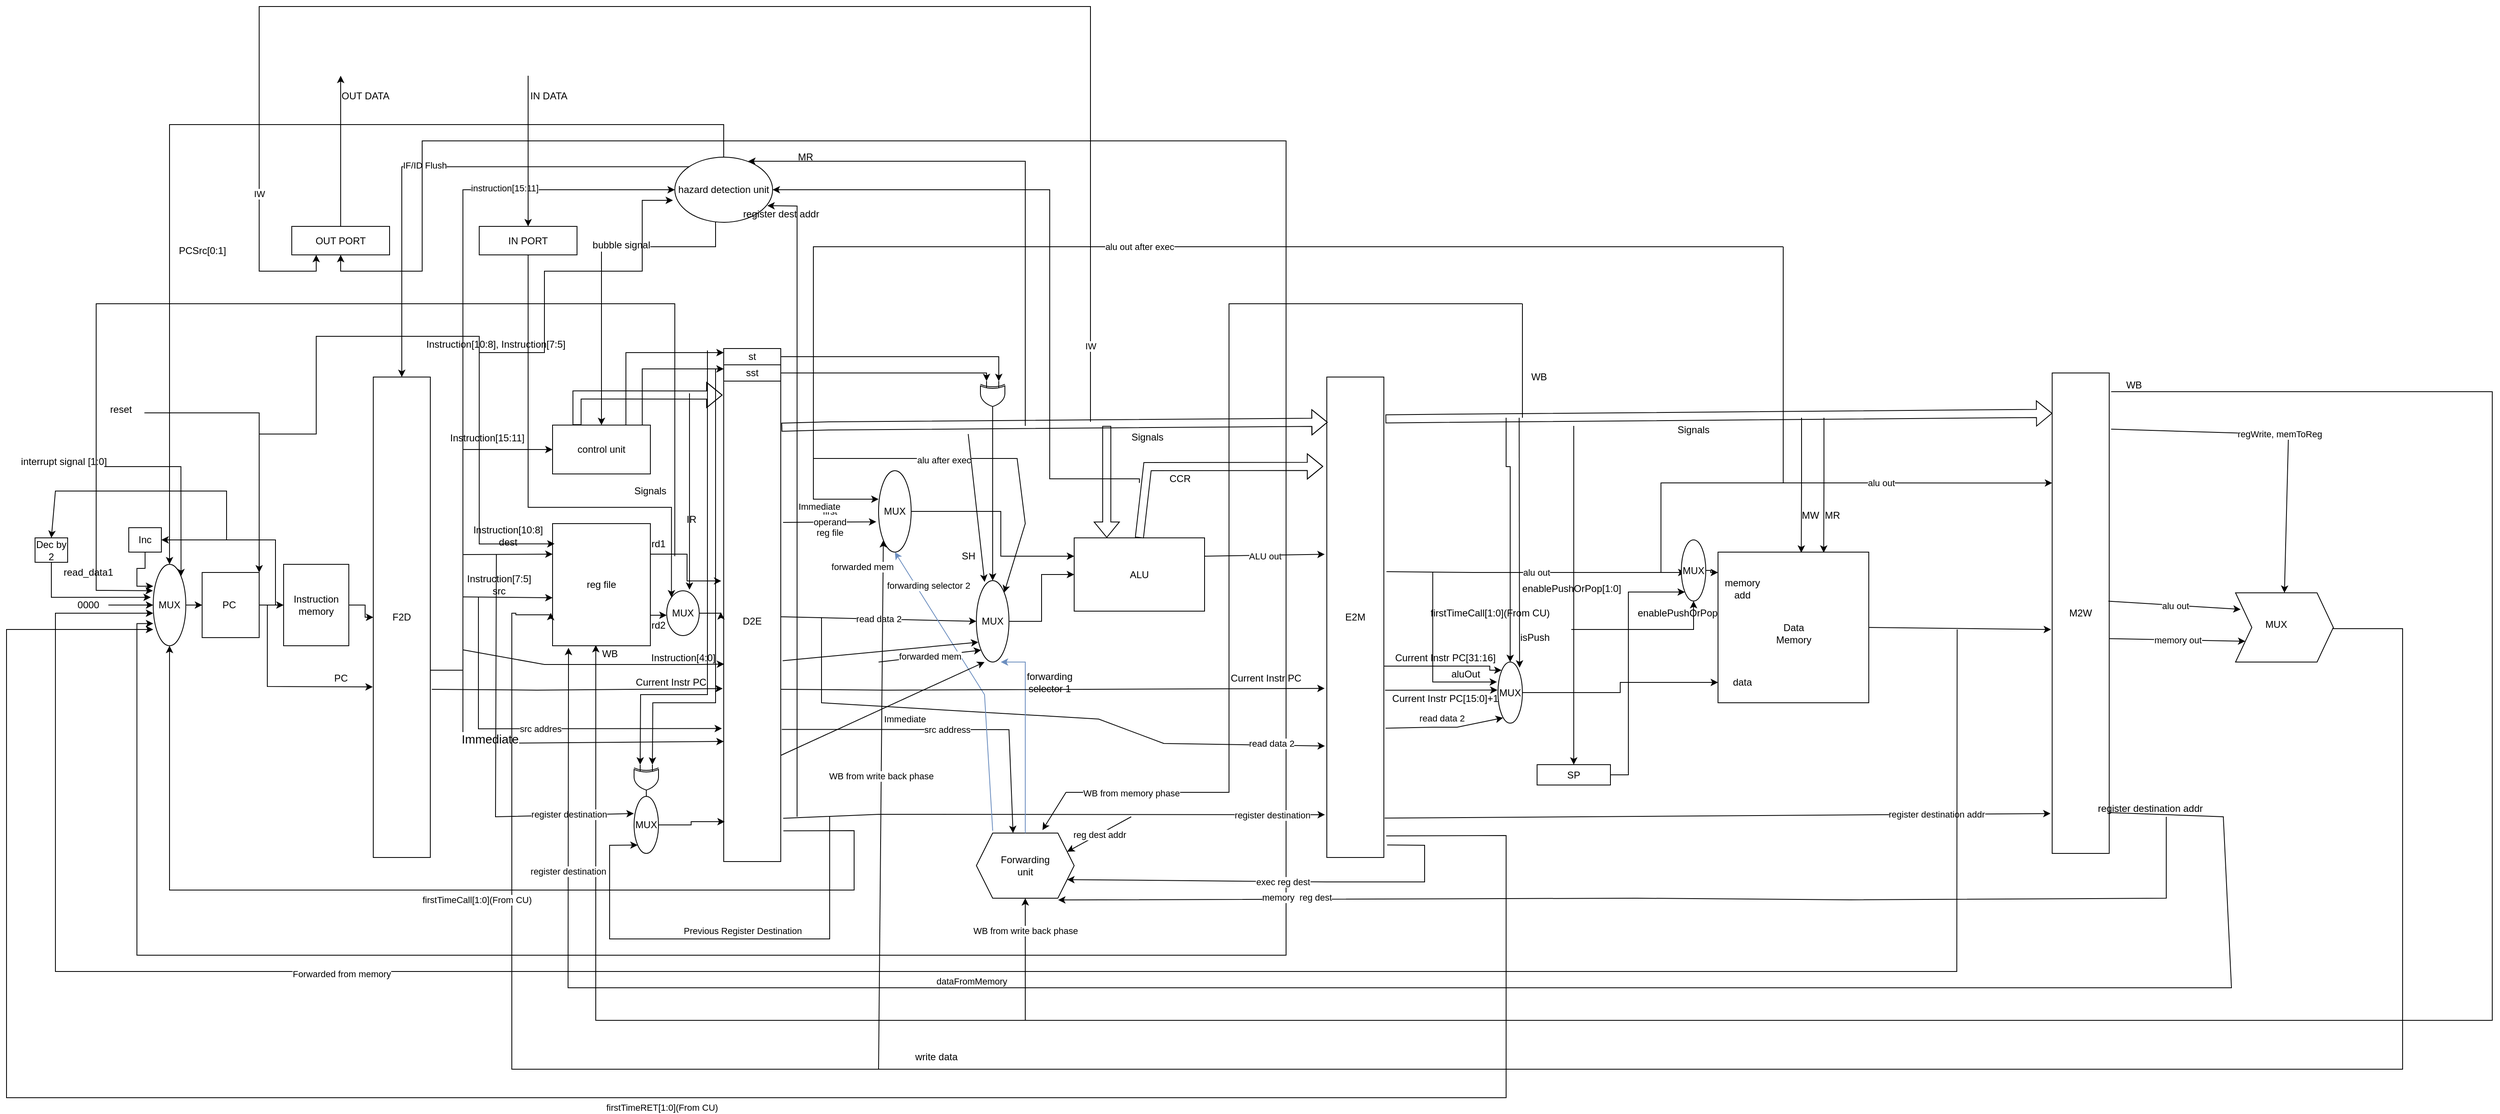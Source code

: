 <mxfile version="20.7.4" type="device"><diagram id="p5TDg2rlK2qyHOar7vgI" name="Page-1"><mxGraphModel dx="890" dy="1548" grid="1" gridSize="10" guides="1" tooltips="1" connect="1" arrows="1" fold="1" page="1" pageScale="1" pageWidth="827" pageHeight="1169" math="0" shadow="0"><root><mxCell id="0"/><mxCell id="1" parent="0"/><mxCell id="n126W8uric8WvCQMiSL4-3" style="edgeStyle=orthogonalEdgeStyle;rounded=0;orthogonalLoop=1;jettySize=auto;html=1;" parent="1" source="n126W8uric8WvCQMiSL4-2" target="n126W8uric8WvCQMiSL4-4" edge="1"><mxGeometry relative="1" as="geometry"><mxPoint x="390" y="-95" as="targetPoint"/></mxGeometry></mxCell><mxCell id="n126W8uric8WvCQMiSL4-2" value="PC&amp;nbsp;" style="rounded=0;whiteSpace=wrap;html=1;" parent="1" vertex="1"><mxGeometry x="340" y="-150" width="70" height="80" as="geometry"/></mxCell><mxCell id="n126W8uric8WvCQMiSL4-5" style="edgeStyle=orthogonalEdgeStyle;rounded=0;orthogonalLoop=1;jettySize=auto;html=1;" parent="1" source="n126W8uric8WvCQMiSL4-4" target="n126W8uric8WvCQMiSL4-6" edge="1"><mxGeometry relative="1" as="geometry"><mxPoint x="610" y="-95" as="targetPoint"/></mxGeometry></mxCell><mxCell id="n126W8uric8WvCQMiSL4-4" value="Instruction memory" style="rounded=0;whiteSpace=wrap;html=1;" parent="1" vertex="1"><mxGeometry x="440" y="-160" width="80" height="100" as="geometry"/></mxCell><mxCell id="gqgyShzYbFUTW74rKtYK-1" style="edgeStyle=orthogonalEdgeStyle;rounded=0;orthogonalLoop=1;jettySize=auto;html=1;entryX=0;entryY=0.5;entryDx=0;entryDy=0;" parent="1" source="n126W8uric8WvCQMiSL4-6" target="n126W8uric8WvCQMiSL4-8" edge="1"><mxGeometry relative="1" as="geometry"><mxPoint x="660" y="-190.0" as="targetPoint"/><Array as="points"><mxPoint x="660" y="-30"/><mxPoint x="660" y="-301"/></Array></mxGeometry></mxCell><mxCell id="n126W8uric8WvCQMiSL4-6" value="F2D" style="rounded=0;whiteSpace=wrap;html=1;" parent="1" vertex="1"><mxGeometry x="550" y="-390" width="70" height="590" as="geometry"/></mxCell><mxCell id="gqgyShzYbFUTW74rKtYK-13" style="edgeStyle=orthogonalEdgeStyle;rounded=0;orthogonalLoop=1;jettySize=auto;html=1;exitX=0.917;exitY=0.017;exitDx=0;exitDy=0;entryX=0;entryY=0.25;entryDx=0;entryDy=0;exitPerimeter=0;" parent="1" source="n126W8uric8WvCQMiSL4-8" target="gqgyShzYbFUTW74rKtYK-11" edge="1"><mxGeometry relative="1" as="geometry"><mxPoint x="899" y="-456.3" as="targetPoint"/></mxGeometry></mxCell><mxCell id="gqgyShzYbFUTW74rKtYK-14" style="edgeStyle=orthogonalEdgeStyle;rounded=0;orthogonalLoop=1;jettySize=auto;html=1;exitX=0.75;exitY=0;exitDx=0;exitDy=0;entryX=0;entryY=0.25;entryDx=0;entryDy=0;" parent="1" source="n126W8uric8WvCQMiSL4-8" target="gqgyShzYbFUTW74rKtYK-12" edge="1"><mxGeometry relative="1" as="geometry"><Array as="points"><mxPoint x="860" y="-420"/></Array><mxPoint x="897.76" y="-488.3" as="targetPoint"/></mxGeometry></mxCell><mxCell id="n126W8uric8WvCQMiSL4-8" value="control unit" style="rounded=0;whiteSpace=wrap;html=1;" parent="1" vertex="1"><mxGeometry x="770" y="-331" width="120" height="60" as="geometry"/></mxCell><mxCell id="gqgyShzYbFUTW74rKtYK-9" style="edgeStyle=orthogonalEdgeStyle;rounded=0;orthogonalLoop=1;jettySize=auto;html=1;exitX=1;exitY=0.25;exitDx=0;exitDy=0;entryX=-0.043;entryY=0.416;entryDx=0;entryDy=0;entryPerimeter=0;" parent="1" source="n126W8uric8WvCQMiSL4-9" target="gqgyShzYbFUTW74rKtYK-7" edge="1"><mxGeometry relative="1" as="geometry"/></mxCell><mxCell id="gqgyShzYbFUTW74rKtYK-10" style="edgeStyle=orthogonalEdgeStyle;rounded=0;orthogonalLoop=1;jettySize=auto;html=1;exitX=1;exitY=0.75;exitDx=0;exitDy=0;" parent="1" source="n126W8uric8WvCQMiSL4-9" edge="1"><mxGeometry relative="1" as="geometry"><mxPoint x="910" y="-98" as="targetPoint"/></mxGeometry></mxCell><mxCell id="n126W8uric8WvCQMiSL4-9" value="reg file" style="rounded=0;whiteSpace=wrap;html=1;" parent="1" vertex="1"><mxGeometry x="770" y="-210" width="120" height="150" as="geometry"/></mxCell><mxCell id="4N-oUYuniwm9uYPQTSX7-5" style="edgeStyle=orthogonalEdgeStyle;rounded=0;orthogonalLoop=1;jettySize=auto;html=1;exitX=0;exitY=1;exitDx=0;exitDy=0;entryX=0;entryY=0.5;entryDx=0;entryDy=0;" parent="1" source="n126W8uric8WvCQMiSL4-11" target="6Qo2GlIbSzZsVWFJ3b2N-23" edge="1"><mxGeometry relative="1" as="geometry"><Array as="points"><mxPoint x="660" y="-620"/></Array></mxGeometry></mxCell><mxCell id="4N-oUYuniwm9uYPQTSX7-6" value="instruction[15:11]" style="edgeLabel;html=1;align=center;verticalAlign=middle;resizable=0;points=[];" parent="4N-oUYuniwm9uYPQTSX7-5" vertex="1" connectable="0"><mxGeometry x="0.277" y="2" relative="1" as="geometry"><mxPoint as="offset"/></mxGeometry></mxCell><mxCell id="n126W8uric8WvCQMiSL4-11" value="Instruction[15:11]" style="text;html=1;strokeColor=none;fillColor=none;align=center;verticalAlign=middle;whiteSpace=wrap;rounded=0;" parent="1" vertex="1"><mxGeometry x="660" y="-330" width="60" height="30" as="geometry"/></mxCell><mxCell id="gqgyShzYbFUTW74rKtYK-3" value="" style="endArrow=classic;html=1;rounded=0;entryX=0;entryY=0.25;entryDx=0;entryDy=0;" parent="1" target="n126W8uric8WvCQMiSL4-9" edge="1"><mxGeometry width="50" height="50" relative="1" as="geometry"><mxPoint x="660" y="-172" as="sourcePoint"/><mxPoint x="770" y="-220" as="targetPoint"/><Array as="points"/></mxGeometry></mxCell><mxCell id="gqgyShzYbFUTW74rKtYK-4" value="Instruction[10:8]&lt;br&gt;dest" style="text;html=1;align=center;verticalAlign=middle;resizable=0;points=[];autosize=1;strokeColor=none;fillColor=none;" parent="1" vertex="1"><mxGeometry x="660" y="-215" width="110" height="40" as="geometry"/></mxCell><mxCell id="gqgyShzYbFUTW74rKtYK-5" value="" style="endArrow=classic;html=1;rounded=0;entryX=0;entryY=0.607;entryDx=0;entryDy=0;entryPerimeter=0;" parent="1" target="n126W8uric8WvCQMiSL4-9" edge="1"><mxGeometry width="50" height="50" relative="1" as="geometry"><mxPoint x="660" y="-120" as="sourcePoint"/><mxPoint x="770" y="-150" as="targetPoint"/></mxGeometry></mxCell><mxCell id="gqgyShzYbFUTW74rKtYK-7" value="D2E" style="rounded=0;whiteSpace=wrap;html=1;" parent="1" vertex="1"><mxGeometry x="980" y="-385" width="70" height="590" as="geometry"/></mxCell><mxCell id="XLmhhf_vVz1A_LWR5ULn-1" style="edgeStyle=orthogonalEdgeStyle;rounded=0;orthogonalLoop=1;jettySize=auto;html=1;entryX=0;entryY=0.75;entryDx=0;entryDy=0;entryPerimeter=0;" parent="1" source="gqgyShzYbFUTW74rKtYK-11" target="XLmhhf_vVz1A_LWR5ULn-3" edge="1"><mxGeometry relative="1" as="geometry"><mxPoint x="1270" y="-380" as="targetPoint"/><Array as="points"><mxPoint x="1303" y="-395"/></Array></mxGeometry></mxCell><mxCell id="gqgyShzYbFUTW74rKtYK-11" value="sst" style="rounded=0;whiteSpace=wrap;html=1;" parent="1" vertex="1"><mxGeometry x="980" y="-405" width="70" height="20" as="geometry"/></mxCell><mxCell id="gqgyShzYbFUTW74rKtYK-24" style="edgeStyle=orthogonalEdgeStyle;rounded=0;orthogonalLoop=1;jettySize=auto;html=1;exitX=1;exitY=0.5;exitDx=0;exitDy=0;entryX=0;entryY=0.25;entryDx=0;entryDy=0;fontSize=15;entryPerimeter=0;" parent="1" source="gqgyShzYbFUTW74rKtYK-12" target="XLmhhf_vVz1A_LWR5ULn-3" edge="1"><mxGeometry relative="1" as="geometry"/></mxCell><mxCell id="gqgyShzYbFUTW74rKtYK-12" value="st" style="rounded=0;whiteSpace=wrap;html=1;" parent="1" vertex="1"><mxGeometry x="980" y="-425" width="70" height="20" as="geometry"/></mxCell><mxCell id="gqgyShzYbFUTW74rKtYK-32" style="edgeStyle=orthogonalEdgeStyle;rounded=0;orthogonalLoop=1;jettySize=auto;html=1;entryX=0;entryY=0.727;entryDx=0;entryDy=0;entryPerimeter=0;fontSize=15;" parent="1" target="gqgyShzYbFUTW74rKtYK-26" edge="1"><mxGeometry relative="1" as="geometry"><Array as="points"><mxPoint x="1670" y="320"/><mxPoint x="260" y="320"/><mxPoint x="260" y="-87"/></Array><mxPoint x="1670" y="-170" as="sourcePoint"/></mxGeometry></mxCell><mxCell id="gqgyShzYbFUTW74rKtYK-16" value="ALU" style="rounded=0;whiteSpace=wrap;html=1;" parent="1" vertex="1"><mxGeometry x="1410" y="-192.5" width="160" height="90" as="geometry"/></mxCell><mxCell id="gqgyShzYbFUTW74rKtYK-18" style="edgeStyle=orthogonalEdgeStyle;rounded=0;orthogonalLoop=1;jettySize=auto;html=1;entryX=0;entryY=0.5;entryDx=0;entryDy=0;" parent="1" source="gqgyShzYbFUTW74rKtYK-17" target="gqgyShzYbFUTW74rKtYK-16" edge="1"><mxGeometry relative="1" as="geometry"><mxPoint x="1230" y="-180" as="targetPoint"/></mxGeometry></mxCell><mxCell id="gqgyShzYbFUTW74rKtYK-17" value="MUX" style="ellipse;whiteSpace=wrap;html=1;" parent="1" vertex="1"><mxGeometry x="1290" y="-140" width="40" height="100" as="geometry"/></mxCell><mxCell id="gqgyShzYbFUTW74rKtYK-21" value="" style="endArrow=classic;html=1;rounded=0;entryX=0;entryY=0.75;entryDx=0;entryDy=0;" parent="1" target="gqgyShzYbFUTW74rKtYK-7" edge="1"><mxGeometry width="50" height="50" relative="1" as="geometry"><mxPoint x="660" y="-100" as="sourcePoint"/><mxPoint x="1160" y="-110" as="targetPoint"/><Array as="points"><mxPoint x="660" y="60"/></Array></mxGeometry></mxCell><mxCell id="gqgyShzYbFUTW74rKtYK-23" value="Immediate" style="edgeLabel;html=1;align=center;verticalAlign=middle;resizable=0;points=[];fontSize=15;" parent="gqgyShzYbFUTW74rKtYK-21" vertex="1" connectable="0"><mxGeometry x="-0.198" y="6" relative="1" as="geometry"><mxPoint as="offset"/></mxGeometry></mxCell><mxCell id="gqgyShzYbFUTW74rKtYK-27" style="edgeStyle=orthogonalEdgeStyle;rounded=0;orthogonalLoop=1;jettySize=auto;html=1;entryX=0;entryY=0.5;entryDx=0;entryDy=0;fontSize=15;" parent="1" source="gqgyShzYbFUTW74rKtYK-26" target="n126W8uric8WvCQMiSL4-2" edge="1"><mxGeometry relative="1" as="geometry"/></mxCell><mxCell id="gqgyShzYbFUTW74rKtYK-26" value="MUX" style="ellipse;whiteSpace=wrap;html=1;" parent="1" vertex="1"><mxGeometry x="280" y="-160" width="40" height="100" as="geometry"/></mxCell><mxCell id="gqgyShzYbFUTW74rKtYK-30" style="edgeStyle=orthogonalEdgeStyle;rounded=0;orthogonalLoop=1;jettySize=auto;html=1;exitX=0.5;exitY=1;exitDx=0;exitDy=0;entryX=0;entryY=0.269;entryDx=0;entryDy=0;entryPerimeter=0;fontSize=15;" parent="1" source="gqgyShzYbFUTW74rKtYK-28" target="gqgyShzYbFUTW74rKtYK-26" edge="1"><mxGeometry relative="1" as="geometry"/></mxCell><mxCell id="gqgyShzYbFUTW74rKtYK-28" value="Inc" style="rounded=0;whiteSpace=wrap;html=1;" parent="1" vertex="1"><mxGeometry x="250" y="-205" width="40" height="30" as="geometry"/></mxCell><mxCell id="gqgyShzYbFUTW74rKtYK-29" value="" style="endArrow=classic;html=1;rounded=0;fontSize=15;entryX=1;entryY=0.5;entryDx=0;entryDy=0;" parent="1" target="gqgyShzYbFUTW74rKtYK-28" edge="1"><mxGeometry width="50" height="50" relative="1" as="geometry"><mxPoint x="430" y="-110" as="sourcePoint"/><mxPoint x="430" y="-225" as="targetPoint"/><Array as="points"><mxPoint x="430" y="-190"/><mxPoint x="410" y="-190"/><mxPoint x="360" y="-190"/></Array></mxGeometry></mxCell><mxCell id="6Qo2GlIbSzZsVWFJ3b2N-1" value="&lt;div&gt;Instruction[7:5]&lt;/div&gt;src" style="text;html=1;align=center;verticalAlign=middle;resizable=0;points=[];autosize=1;strokeColor=none;fillColor=none;" parent="1" vertex="1"><mxGeometry x="654" y="-155" width="100" height="40" as="geometry"/></mxCell><mxCell id="6Qo2GlIbSzZsVWFJ3b2N-3" value="E2M" style="rounded=0;whiteSpace=wrap;html=1;" parent="1" vertex="1"><mxGeometry x="1720" y="-390" width="70" height="590" as="geometry"/></mxCell><mxCell id="6Qo2GlIbSzZsVWFJ3b2N-13" style="edgeStyle=orthogonalEdgeStyle;rounded=0;orthogonalLoop=1;jettySize=auto;html=1;entryX=0;entryY=0.75;entryDx=0;entryDy=0;entryPerimeter=0;" parent="1" edge="1"><mxGeometry relative="1" as="geometry"><mxPoint x="2053" y="-254.5" as="targetPoint"/></mxGeometry></mxCell><mxCell id="6Qo2GlIbSzZsVWFJ3b2N-21" value="PCSrc[0:1]" style="text;html=1;align=center;verticalAlign=middle;resizable=0;points=[];autosize=1;strokeColor=none;fillColor=none;" parent="1" vertex="1"><mxGeometry x="300" y="-560" width="80" height="30" as="geometry"/></mxCell><mxCell id="6Qo2GlIbSzZsVWFJ3b2N-22" value="M2W" style="rounded=0;whiteSpace=wrap;html=1;" parent="1" vertex="1"><mxGeometry x="2610" y="-395" width="70" height="590" as="geometry"/></mxCell><mxCell id="4N-oUYuniwm9uYPQTSX7-13" style="edgeStyle=orthogonalEdgeStyle;rounded=0;orthogonalLoop=1;jettySize=auto;html=1;entryX=0.5;entryY=0;entryDx=0;entryDy=0;" parent="1" source="6Qo2GlIbSzZsVWFJ3b2N-23" target="gqgyShzYbFUTW74rKtYK-26" edge="1"><mxGeometry relative="1" as="geometry"><Array as="points"><mxPoint x="980" y="-700"/><mxPoint x="300" y="-700"/></Array></mxGeometry></mxCell><mxCell id="4N-oUYuniwm9uYPQTSX7-14" style="edgeStyle=orthogonalEdgeStyle;rounded=0;orthogonalLoop=1;jettySize=auto;html=1;exitX=0;exitY=0;exitDx=0;exitDy=0;entryX=0.5;entryY=0;entryDx=0;entryDy=0;" parent="1" source="6Qo2GlIbSzZsVWFJ3b2N-23" target="n126W8uric8WvCQMiSL4-6" edge="1"><mxGeometry relative="1" as="geometry"/></mxCell><mxCell id="4N-oUYuniwm9uYPQTSX7-16" value="IF/ID Flush" style="edgeLabel;html=1;align=center;verticalAlign=middle;resizable=0;points=[];" parent="4N-oUYuniwm9uYPQTSX7-14" vertex="1" connectable="0"><mxGeometry x="0.063" y="-2" relative="1" as="geometry"><mxPoint as="offset"/></mxGeometry></mxCell><mxCell id="4N-oUYuniwm9uYPQTSX7-53" style="edgeStyle=orthogonalEdgeStyle;rounded=0;orthogonalLoop=1;jettySize=auto;html=1;entryX=0.5;entryY=0;entryDx=0;entryDy=0;" parent="1" source="6Qo2GlIbSzZsVWFJ3b2N-23" target="n126W8uric8WvCQMiSL4-8" edge="1"><mxGeometry relative="1" as="geometry"><Array as="points"><mxPoint x="970" y="-550"/><mxPoint x="830" y="-550"/></Array></mxGeometry></mxCell><mxCell id="4N-oUYuniwm9uYPQTSX7-54" value="&lt;font style=&quot;font-size: 12px;&quot;&gt;bubble signal&lt;/font&gt;" style="edgeLabel;html=1;align=center;verticalAlign=middle;resizable=0;points=[];" parent="4N-oUYuniwm9uYPQTSX7-53" vertex="1" connectable="0"><mxGeometry x="-0.254" y="-2" relative="1" as="geometry"><mxPoint x="-1" as="offset"/></mxGeometry></mxCell><mxCell id="6Qo2GlIbSzZsVWFJ3b2N-23" value="hazard detection unit" style="ellipse;whiteSpace=wrap;html=1;" parent="1" vertex="1"><mxGeometry x="920" y="-660" width="120" height="80" as="geometry"/></mxCell><mxCell id="6Qo2GlIbSzZsVWFJ3b2N-24" value="" style="endArrow=classic;html=1;rounded=0;exitX=1.035;exitY=0.039;exitDx=0;exitDy=0;exitPerimeter=0;entryX=0.442;entryY=0.994;entryDx=0;entryDy=0;entryPerimeter=0;" parent="1" source="6Qo2GlIbSzZsVWFJ3b2N-22" target="n126W8uric8WvCQMiSL4-9" edge="1"><mxGeometry width="50" height="50" relative="1" as="geometry"><mxPoint x="2110" y="-320" as="sourcePoint"/><mxPoint x="830" y="-80" as="targetPoint"/><Array as="points"><mxPoint x="3150" y="-372"/><mxPoint x="3150" y="400"/><mxPoint x="2150" y="400"/><mxPoint x="1350" y="400"/><mxPoint x="823" y="400"/></Array></mxGeometry></mxCell><mxCell id="6Qo2GlIbSzZsVWFJ3b2N-25" value="WB" style="text;html=1;align=center;verticalAlign=middle;resizable=0;points=[];autosize=1;strokeColor=none;fillColor=none;" parent="1" vertex="1"><mxGeometry x="820" y="-65" width="40" height="30" as="geometry"/></mxCell><mxCell id="6Qo2GlIbSzZsVWFJ3b2N-31" value="" style="endArrow=classic;html=1;rounded=0;exitX=0.373;exitY=1.075;exitDx=0;exitDy=0;exitPerimeter=0;entryX=-0.011;entryY=0.3;entryDx=0;entryDy=0;entryPerimeter=0;" parent="1" source="gqgyShzYbFUTW74rKtYK-4" target="XLmhhf_vVz1A_LWR5ULn-7" edge="1"><mxGeometry width="50" height="50" relative="1" as="geometry"><mxPoint x="700" y="-80" as="sourcePoint"/><mxPoint x="840" y="150" as="targetPoint"/><Array as="points"><mxPoint x="700" y="150"/></Array></mxGeometry></mxCell><mxCell id="6Qo2GlIbSzZsVWFJ3b2N-32" value="&lt;div&gt;register destination&lt;/div&gt;" style="edgeLabel;html=1;align=center;verticalAlign=middle;resizable=0;points=[];" parent="6Qo2GlIbSzZsVWFJ3b2N-31" vertex="1" connectable="0"><mxGeometry x="0.805" relative="1" as="geometry"><mxPoint x="-32" as="offset"/></mxGeometry></mxCell><mxCell id="6Qo2GlIbSzZsVWFJ3b2N-33" value="" style="endArrow=classic;html=1;rounded=0;entryX=-0.033;entryY=0.911;entryDx=0;entryDy=0;entryPerimeter=0;exitX=1.043;exitY=0.91;exitDx=0;exitDy=0;exitPerimeter=0;" parent="1" source="gqgyShzYbFUTW74rKtYK-7" target="6Qo2GlIbSzZsVWFJ3b2N-3" edge="1"><mxGeometry width="50" height="50" relative="1" as="geometry"><mxPoint x="1161.7" y="-110.0" as="sourcePoint"/><mxPoint x="1406.57" y="182.67" as="targetPoint"/><Array as="points"><mxPoint x="1170" y="147"/></Array></mxGeometry></mxCell><mxCell id="6Qo2GlIbSzZsVWFJ3b2N-34" value="&lt;div&gt;register destination&lt;/div&gt;" style="edgeLabel;html=1;align=center;verticalAlign=middle;resizable=0;points=[];" parent="6Qo2GlIbSzZsVWFJ3b2N-33" vertex="1" connectable="0"><mxGeometry x="0.805" relative="1" as="geometry"><mxPoint as="offset"/></mxGeometry></mxCell><mxCell id="6Qo2GlIbSzZsVWFJ3b2N-35" value="" style="endArrow=classic;html=1;rounded=0;entryX=-0.029;entryY=0.917;entryDx=0;entryDy=0;entryPerimeter=0;exitX=1.014;exitY=0.918;exitDx=0;exitDy=0;exitPerimeter=0;" parent="1" source="6Qo2GlIbSzZsVWFJ3b2N-3" target="6Qo2GlIbSzZsVWFJ3b2N-22" edge="1"><mxGeometry width="50" height="50" relative="1" as="geometry"><mxPoint x="1630" y="150" as="sourcePoint"/><mxPoint x="2000" y="150.59" as="targetPoint"/><Array as="points"/></mxGeometry></mxCell><mxCell id="6Qo2GlIbSzZsVWFJ3b2N-36" value="&lt;div&gt;register destination addr&lt;/div&gt;" style="edgeLabel;html=1;align=center;verticalAlign=middle;resizable=0;points=[];" parent="6Qo2GlIbSzZsVWFJ3b2N-35" vertex="1" connectable="0"><mxGeometry x="0.805" relative="1" as="geometry"><mxPoint x="-61" as="offset"/></mxGeometry></mxCell><mxCell id="6Qo2GlIbSzZsVWFJ3b2N-37" value="" style="endArrow=classic;html=1;rounded=0;entryX=0.163;entryY=1.017;entryDx=0;entryDy=0;entryPerimeter=0;exitX=1;exitY=0.915;exitDx=0;exitDy=0;exitPerimeter=0;" parent="1" source="6Qo2GlIbSzZsVWFJ3b2N-22" target="n126W8uric8WvCQMiSL4-9" edge="1"><mxGeometry width="50" height="50" relative="1" as="geometry"><mxPoint x="2090" y="150" as="sourcePoint"/><mxPoint x="2100" y="370" as="targetPoint"/><Array as="points"><mxPoint x="2820" y="150"/><mxPoint x="2830" y="360"/><mxPoint x="2120" y="360"/><mxPoint x="1420" y="360"/><mxPoint x="789" y="360"/></Array></mxGeometry></mxCell><mxCell id="6Qo2GlIbSzZsVWFJ3b2N-38" value="&lt;div&gt;register destination&lt;/div&gt;" style="edgeLabel;html=1;align=center;verticalAlign=middle;resizable=0;points=[];" parent="6Qo2GlIbSzZsVWFJ3b2N-37" vertex="1" connectable="0"><mxGeometry x="0.805" relative="1" as="geometry"><mxPoint as="offset"/></mxGeometry></mxCell><mxCell id="XMgfUmro6Hb3yZxXnUfc-4" value="rd1" style="text;html=1;strokeColor=none;fillColor=none;align=center;verticalAlign=middle;whiteSpace=wrap;rounded=0;" parent="1" vertex="1"><mxGeometry x="870" y="-200" width="60" height="30" as="geometry"/></mxCell><mxCell id="XMgfUmro6Hb3yZxXnUfc-5" value="rd2" style="text;html=1;strokeColor=none;fillColor=none;align=center;verticalAlign=middle;whiteSpace=wrap;rounded=0;" parent="1" vertex="1"><mxGeometry x="870" y="-100" width="60" height="30" as="geometry"/></mxCell><mxCell id="4N-oUYuniwm9uYPQTSX7-12" style="edgeStyle=orthogonalEdgeStyle;rounded=0;orthogonalLoop=1;jettySize=auto;html=1;entryX=1;entryY=0.5;entryDx=0;entryDy=0;" parent="1" target="6Qo2GlIbSzZsVWFJ3b2N-23" edge="1"><mxGeometry relative="1" as="geometry"><Array as="points"><mxPoint x="1490" y="-265"/><mxPoint x="1380" y="-265"/><mxPoint x="1380" y="-620"/></Array><mxPoint x="1490" y="-260" as="sourcePoint"/></mxGeometry></mxCell><mxCell id="XMgfUmro6Hb3yZxXnUfc-20" value="&lt;div&gt;CCR&lt;/div&gt;" style="text;html=1;strokeColor=none;fillColor=none;align=center;verticalAlign=middle;whiteSpace=wrap;rounded=0;" parent="1" vertex="1"><mxGeometry x="1510" y="-280" width="60" height="30" as="geometry"/></mxCell><mxCell id="XMgfUmro6Hb3yZxXnUfc-22" value="" style="shape=flexArrow;endArrow=classic;html=1;rounded=0;entryX=-0.064;entryY=0.186;entryDx=0;entryDy=0;entryPerimeter=0;exitX=0.5;exitY=0;exitDx=0;exitDy=0;" parent="1" source="gqgyShzYbFUTW74rKtYK-16" target="6Qo2GlIbSzZsVWFJ3b2N-3" edge="1"><mxGeometry width="50" height="50" relative="1" as="geometry"><mxPoint x="1370" y="-230" as="sourcePoint"/><mxPoint x="1370" y="-24.289" as="targetPoint"/><Array as="points"><mxPoint x="1500" y="-280"/></Array></mxGeometry></mxCell><mxCell id="XMgfUmro6Hb3yZxXnUfc-23" value="" style="whiteSpace=wrap;html=1;aspect=fixed;" parent="1" vertex="1"><mxGeometry x="2200" y="-175" width="185" height="185" as="geometry"/></mxCell><mxCell id="XMgfUmro6Hb3yZxXnUfc-24" value="&lt;div&gt;Data&lt;/div&gt;&lt;div&gt;Memory&lt;br&gt;&lt;/div&gt;" style="text;html=1;strokeColor=none;fillColor=none;align=center;verticalAlign=middle;whiteSpace=wrap;rounded=0;" parent="1" vertex="1"><mxGeometry x="2252.5" y="-102.5" width="80" height="55" as="geometry"/></mxCell><mxCell id="XMgfUmro6Hb3yZxXnUfc-27" value="" style="shape=flexArrow;endArrow=classic;html=1;rounded=0;entryX=-0.021;entryY=0.029;entryDx=0;entryDy=0;exitX=0.25;exitY=0;exitDx=0;exitDy=0;entryPerimeter=0;" parent="1" source="n126W8uric8WvCQMiSL4-8" target="gqgyShzYbFUTW74rKtYK-7" edge="1"><mxGeometry width="50" height="50" relative="1" as="geometry"><mxPoint x="810" y="-270" as="sourcePoint"/><mxPoint x="905.858" y="-439.645" as="targetPoint"/><Array as="points"><mxPoint x="800" y="-368"/></Array></mxGeometry></mxCell><mxCell id="XMgfUmro6Hb3yZxXnUfc-28" value="Signals" style="text;html=1;strokeColor=none;fillColor=none;align=center;verticalAlign=middle;whiteSpace=wrap;rounded=0;" parent="1" vertex="1"><mxGeometry x="860" y="-265" width="60" height="30" as="geometry"/></mxCell><mxCell id="XMgfUmro6Hb3yZxXnUfc-29" value="" style="shape=flexArrow;endArrow=classic;html=1;rounded=0;entryX=0.016;entryY=0.094;entryDx=0;entryDy=0;exitX=1.012;exitY=0.096;exitDx=0;exitDy=0;exitPerimeter=0;entryPerimeter=0;" parent="1" source="gqgyShzYbFUTW74rKtYK-7" target="6Qo2GlIbSzZsVWFJ3b2N-3" edge="1"><mxGeometry width="50" height="50" relative="1" as="geometry"><mxPoint x="1110" y="-334" as="sourcePoint"/><mxPoint x="1530.0" y="-445" as="targetPoint"/><Array as="points"><mxPoint x="1110" y="-330"/></Array></mxGeometry></mxCell><mxCell id="XMgfUmro6Hb3yZxXnUfc-30" value="Signals" style="text;html=1;strokeColor=none;fillColor=none;align=center;verticalAlign=middle;whiteSpace=wrap;rounded=0;" parent="1" vertex="1"><mxGeometry x="1470" y="-331" width="60" height="30" as="geometry"/></mxCell><mxCell id="XMgfUmro6Hb3yZxXnUfc-32" value="" style="shape=flexArrow;endArrow=classic;html=1;rounded=0;entryX=0.003;entryY=0.084;entryDx=0;entryDy=0;entryPerimeter=0;exitX=1.028;exitY=0.087;exitDx=0;exitDy=0;exitPerimeter=0;" parent="1" source="6Qo2GlIbSzZsVWFJ3b2N-3" target="6Qo2GlIbSzZsVWFJ3b2N-22" edge="1"><mxGeometry width="50" height="50" relative="1" as="geometry"><mxPoint x="1630" y="-340" as="sourcePoint"/><mxPoint x="2134.68" y="-340.0" as="targetPoint"/><Array as="points"/></mxGeometry></mxCell><mxCell id="XMgfUmro6Hb3yZxXnUfc-33" value="Signals" style="text;html=1;strokeColor=none;fillColor=none;align=center;verticalAlign=middle;whiteSpace=wrap;rounded=0;" parent="1" vertex="1"><mxGeometry x="2140" y="-340" width="60" height="30" as="geometry"/></mxCell><mxCell id="XMgfUmro6Hb3yZxXnUfc-35" value="data" style="text;html=1;strokeColor=none;fillColor=none;align=center;verticalAlign=middle;whiteSpace=wrap;rounded=0;" parent="1" vertex="1"><mxGeometry x="2200" y="-30" width="60" height="30" as="geometry"/></mxCell><mxCell id="XMgfUmro6Hb3yZxXnUfc-36" value="s" style="endArrow=classic;html=1;rounded=0;exitX=1.046;exitY=0.405;exitDx=0;exitDy=0;exitPerimeter=0;" parent="1" source="6Qo2GlIbSzZsVWFJ3b2N-3" edge="1"><mxGeometry relative="1" as="geometry"><mxPoint x="1840" y="-150" as="sourcePoint"/><mxPoint x="2160" y="-150" as="targetPoint"/><Array as="points"><mxPoint x="1900" y="-150"/><mxPoint x="2090" y="-150"/><mxPoint x="2130" y="-150"/></Array></mxGeometry></mxCell><mxCell id="XMgfUmro6Hb3yZxXnUfc-37" value="alu out" style="edgeLabel;resizable=0;html=1;align=center;verticalAlign=middle;" parent="XMgfUmro6Hb3yZxXnUfc-36" connectable="0" vertex="1"><mxGeometry relative="1" as="geometry"><mxPoint as="offset"/></mxGeometry></mxCell><mxCell id="XMgfUmro6Hb3yZxXnUfc-41" value="e" style="endArrow=classic;html=1;rounded=0;entryX=0;entryY=0.5;entryDx=0;entryDy=0;" parent="1" target="gqgyShzYbFUTW74rKtYK-17" edge="1"><mxGeometry relative="1" as="geometry"><mxPoint x="1050" y="-95.59" as="sourcePoint"/><mxPoint x="1150" y="-95.59" as="targetPoint"/></mxGeometry></mxCell><mxCell id="XMgfUmro6Hb3yZxXnUfc-42" value="read data 2" style="edgeLabel;resizable=0;html=1;align=center;verticalAlign=middle;" parent="XMgfUmro6Hb3yZxXnUfc-41" connectable="0" vertex="1"><mxGeometry relative="1" as="geometry"/></mxCell><mxCell id="XMgfUmro6Hb3yZxXnUfc-43" value="" style="endArrow=classic;html=1;rounded=0;entryX=-0.033;entryY=0.768;entryDx=0;entryDy=0;entryPerimeter=0;" parent="1" target="6Qo2GlIbSzZsVWFJ3b2N-3" edge="1"><mxGeometry relative="1" as="geometry"><mxPoint x="1100" y="-95" as="sourcePoint"/><mxPoint x="1550" y="90" as="targetPoint"/><Array as="points"><mxPoint x="1100" y="10"/><mxPoint x="1440" y="30"/><mxPoint x="1520" y="60"/></Array></mxGeometry></mxCell><mxCell id="XMgfUmro6Hb3yZxXnUfc-44" value="read data 2" style="edgeLabel;resizable=0;html=1;align=center;verticalAlign=middle;" parent="XMgfUmro6Hb3yZxXnUfc-43" connectable="0" vertex="1"><mxGeometry relative="1" as="geometry"><mxPoint x="293" y="35" as="offset"/></mxGeometry></mxCell><mxCell id="XMgfUmro6Hb3yZxXnUfc-45" value="" style="endArrow=classic;html=1;rounded=0;exitX=1.029;exitY=0.731;exitDx=0;exitDy=0;exitPerimeter=0;entryX=0.205;entryY=0.913;entryDx=0;entryDy=0;entryPerimeter=0;" parent="1" source="6Qo2GlIbSzZsVWFJ3b2N-3" target="4dOSQgqtDZIidLl4Cf-V-13" edge="1"><mxGeometry relative="1" as="geometry"><mxPoint x="1630" y="-30.0" as="sourcePoint"/><mxPoint x="1910" y="30" as="targetPoint"/><Array as="points"><mxPoint x="1850" y="40"/><mxPoint x="1880" y="40"/></Array></mxGeometry></mxCell><mxCell id="XMgfUmro6Hb3yZxXnUfc-46" value="read data 2" style="edgeLabel;resizable=0;html=1;align=center;verticalAlign=middle;" parent="XMgfUmro6Hb3yZxXnUfc-45" connectable="0" vertex="1"><mxGeometry relative="1" as="geometry"><mxPoint x="-4" y="-11" as="offset"/></mxGeometry></mxCell><mxCell id="XMgfUmro6Hb3yZxXnUfc-57" style="edgeStyle=orthogonalEdgeStyle;rounded=0;orthogonalLoop=1;jettySize=auto;html=1;exitX=1;exitY=0.5;exitDx=0;exitDy=0;entryX=-0.018;entryY=0.731;entryDx=0;entryDy=0;entryPerimeter=0;" parent="1" source="XMgfUmro6Hb3yZxXnUfc-48" target="n126W8uric8WvCQMiSL4-9" edge="1"><mxGeometry relative="1" as="geometry"><mxPoint x="724.509" y="-54.984" as="targetPoint"/><Array as="points"><mxPoint x="2955" y="-81"/><mxPoint x="3040" y="-81"/><mxPoint x="3040" y="460"/><mxPoint x="720" y="460"/><mxPoint x="720" y="-100"/><mxPoint x="725" y="-100"/><mxPoint x="725" y="-98"/><mxPoint x="768" y="-98"/></Array></mxGeometry></mxCell><mxCell id="XMgfUmro6Hb3yZxXnUfc-48" value="" style="shape=step;perimeter=stepPerimeter;whiteSpace=wrap;html=1;fixedSize=1;" parent="1" vertex="1"><mxGeometry x="2835" y="-125" width="120" height="85" as="geometry"/></mxCell><mxCell id="XMgfUmro6Hb3yZxXnUfc-49" value="MUX" style="text;html=1;strokeColor=none;fillColor=none;align=center;verticalAlign=middle;whiteSpace=wrap;rounded=0;" parent="1" vertex="1"><mxGeometry x="2855" y="-101.5" width="60" height="30" as="geometry"/></mxCell><mxCell id="XMgfUmro6Hb3yZxXnUfc-58" value="&lt;div&gt;write data&lt;/div&gt;" style="text;html=1;strokeColor=none;fillColor=none;align=center;verticalAlign=middle;whiteSpace=wrap;rounded=0;" parent="1" vertex="1"><mxGeometry x="1211" y="430" width="60" height="30" as="geometry"/></mxCell><mxCell id="XMgfUmro6Hb3yZxXnUfc-62" value="" style="endArrow=classic;html=1;rounded=0;exitX=1.034;exitY=0.117;exitDx=0;exitDy=0;exitPerimeter=0;entryX=0.5;entryY=0;entryDx=0;entryDy=0;" parent="1" source="6Qo2GlIbSzZsVWFJ3b2N-22" target="XMgfUmro6Hb3yZxXnUfc-48" edge="1"><mxGeometry relative="1" as="geometry"><mxPoint x="2536.76" y="-363.41" as="sourcePoint"/><mxPoint x="2880" y="-320" as="targetPoint"/><Array as="points"><mxPoint x="2880" y="-320"/><mxPoint x="2900" y="-320"/></Array></mxGeometry></mxCell><mxCell id="XMgfUmro6Hb3yZxXnUfc-63" value="regWrite, memToReg" style="edgeLabel;resizable=0;html=1;align=center;verticalAlign=middle;" parent="XMgfUmro6Hb3yZxXnUfc-62" connectable="0" vertex="1"><mxGeometry relative="1" as="geometry"/></mxCell><mxCell id="XMgfUmro6Hb3yZxXnUfc-64" value="" style="shape=hexagon;perimeter=hexagonPerimeter2;whiteSpace=wrap;html=1;fixedSize=1;" parent="1" vertex="1"><mxGeometry x="1290" y="170" width="120" height="80" as="geometry"/></mxCell><mxCell id="XMgfUmro6Hb3yZxXnUfc-65" value="&lt;div&gt;Forwarding unit&lt;/div&gt;" style="text;html=1;strokeColor=none;fillColor=none;align=center;verticalAlign=middle;whiteSpace=wrap;rounded=0;" parent="1" vertex="1"><mxGeometry x="1320" y="195" width="60" height="30" as="geometry"/></mxCell><mxCell id="XMgfUmro6Hb3yZxXnUfc-66" value="" style="endArrow=classic;html=1;rounded=0;entryX=1;entryY=0.75;entryDx=0;entryDy=0;exitX=1.057;exitY=0.974;exitDx=0;exitDy=0;exitPerimeter=0;" parent="1" source="6Qo2GlIbSzZsVWFJ3b2N-3" target="XMgfUmro6Hb3yZxXnUfc-64" edge="1"><mxGeometry relative="1" as="geometry"><mxPoint x="1720" y="150" as="sourcePoint"/><mxPoint x="1830" y="200" as="targetPoint"/><Array as="points"><mxPoint x="1840" y="185"/><mxPoint x="1840" y="230"/><mxPoint x="1720" y="230"/></Array></mxGeometry></mxCell><mxCell id="XMgfUmro6Hb3yZxXnUfc-67" value="&lt;div&gt;exec reg dest&lt;/div&gt;" style="edgeLabel;resizable=0;html=1;align=center;verticalAlign=middle;" parent="XMgfUmro6Hb3yZxXnUfc-66" connectable="0" vertex="1"><mxGeometry relative="1" as="geometry"/></mxCell><mxCell id="XMgfUmro6Hb3yZxXnUfc-68" value="" style="endArrow=classic;html=1;rounded=0;entryX=0.836;entryY=1.027;entryDx=0;entryDy=0;entryPerimeter=0;" parent="1" target="XMgfUmro6Hb3yZxXnUfc-64" edge="1"><mxGeometry relative="1" as="geometry"><mxPoint x="2750" y="150" as="sourcePoint"/><mxPoint x="1779.999" y="227.143" as="targetPoint"/><Array as="points"><mxPoint x="2750" y="250"/><mxPoint x="2362" y="252"/><mxPoint x="2100" y="250"/></Array></mxGeometry></mxCell><mxCell id="XMgfUmro6Hb3yZxXnUfc-69" value="memory&amp;nbsp; reg dest" style="edgeLabel;resizable=0;html=1;align=center;verticalAlign=middle;" parent="XMgfUmro6Hb3yZxXnUfc-68" connectable="0" vertex="1"><mxGeometry relative="1" as="geometry"><mxPoint x="-437" y="-1" as="offset"/></mxGeometry></mxCell><mxCell id="XMgfUmro6Hb3yZxXnUfc-76" value="" style="endArrow=classic;html=1;rounded=0;entryX=-0.031;entryY=0.723;entryDx=0;entryDy=0;entryPerimeter=0;" parent="1" target="gqgyShzYbFUTW74rKtYK-7" edge="1"><mxGeometry relative="1" as="geometry"><mxPoint x="679" y="-120" as="sourcePoint"/><mxPoint x="970" y="40" as="targetPoint"/><Array as="points"><mxPoint x="679" y="42"/></Array></mxGeometry></mxCell><mxCell id="XMgfUmro6Hb3yZxXnUfc-77" value="src addres" style="edgeLabel;resizable=0;html=1;align=center;verticalAlign=middle;" parent="XMgfUmro6Hb3yZxXnUfc-76" connectable="0" vertex="1"><mxGeometry relative="1" as="geometry"><mxPoint x="7" as="offset"/></mxGeometry></mxCell><mxCell id="XMgfUmro6Hb3yZxXnUfc-78" value="" style="endArrow=classic;html=1;rounded=0;exitX=1.017;exitY=0.725;exitDx=0;exitDy=0;exitPerimeter=0;entryX=0.375;entryY=0;entryDx=0;entryDy=0;" parent="1" source="gqgyShzYbFUTW74rKtYK-7" target="XMgfUmro6Hb3yZxXnUfc-64" edge="1"><mxGeometry relative="1" as="geometry"><mxPoint x="1110" y="60" as="sourcePoint"/><mxPoint x="1210" y="60" as="targetPoint"/><Array as="points"><mxPoint x="1330" y="43"/></Array></mxGeometry></mxCell><mxCell id="XMgfUmro6Hb3yZxXnUfc-79" value="src address" style="edgeLabel;resizable=0;html=1;align=center;verticalAlign=middle;" parent="XMgfUmro6Hb3yZxXnUfc-78" connectable="0" vertex="1"><mxGeometry relative="1" as="geometry"/></mxCell><mxCell id="XMgfUmro6Hb3yZxXnUfc-82" value="" style="endArrow=classic;html=1;rounded=0;entryX=0.676;entryY=-0.046;entryDx=0;entryDy=0;entryPerimeter=0;" parent="1" target="XMgfUmro6Hb3yZxXnUfc-64" edge="1"><mxGeometry relative="1" as="geometry"><mxPoint x="1960" y="-480" as="sourcePoint"/><mxPoint x="1480" y="100" as="targetPoint"/><Array as="points"><mxPoint x="1680" y="-480"/><mxPoint x="1600" y="-480"/><mxPoint x="1600" y="120"/><mxPoint x="1400" y="120"/></Array></mxGeometry></mxCell><mxCell id="XMgfUmro6Hb3yZxXnUfc-83" value="WB from memory phase" style="edgeLabel;resizable=0;html=1;align=center;verticalAlign=middle;" parent="XMgfUmro6Hb3yZxXnUfc-82" connectable="0" vertex="1"><mxGeometry relative="1" as="geometry"><mxPoint x="-120" y="353" as="offset"/></mxGeometry></mxCell><mxCell id="XMgfUmro6Hb3yZxXnUfc-98" style="edgeStyle=orthogonalEdgeStyle;rounded=0;orthogonalLoop=1;jettySize=auto;html=1;entryX=0;entryY=0.25;entryDx=0;entryDy=0;" parent="1" source="XMgfUmro6Hb3yZxXnUfc-88" target="gqgyShzYbFUTW74rKtYK-16" edge="1"><mxGeometry relative="1" as="geometry"><Array as="points"><mxPoint x="1320" y="-225"/><mxPoint x="1320" y="-170"/></Array></mxGeometry></mxCell><mxCell id="XMgfUmro6Hb3yZxXnUfc-88" value="MUX" style="ellipse;whiteSpace=wrap;html=1;" parent="1" vertex="1"><mxGeometry x="1170" y="-275" width="40" height="100" as="geometry"/></mxCell><mxCell id="XMgfUmro6Hb3yZxXnUfc-89" value="" style="endArrow=classic;html=1;rounded=0;entryX=-0.071;entryY=0.628;entryDx=0;entryDy=0;exitX=1.04;exitY=0.294;exitDx=0;exitDy=0;exitPerimeter=0;entryPerimeter=0;" parent="1" source="gqgyShzYbFUTW74rKtYK-7" target="XMgfUmro6Hb3yZxXnUfc-88" edge="1"><mxGeometry relative="1" as="geometry"><mxPoint x="1270" y="10" as="sourcePoint"/><mxPoint x="1370" y="10" as="targetPoint"/></mxGeometry></mxCell><mxCell id="XMgfUmro6Hb3yZxXnUfc-90" value="&lt;div&gt;first &lt;br&gt;&lt;/div&gt;&lt;div&gt;operand&lt;/div&gt;&lt;div&gt;reg file&lt;br&gt;&lt;/div&gt;" style="edgeLabel;resizable=0;html=1;align=center;verticalAlign=middle;" parent="XMgfUmro6Hb3yZxXnUfc-89" connectable="0" vertex="1"><mxGeometry relative="1" as="geometry"/></mxCell><mxCell id="XMgfUmro6Hb3yZxXnUfc-91" value="" style="endArrow=classic;html=1;rounded=0;entryX=0;entryY=0.35;entryDx=0;entryDy=0;entryPerimeter=0;" parent="1" target="XMgfUmro6Hb3yZxXnUfc-88" edge="1"><mxGeometry relative="1" as="geometry"><mxPoint x="2280" y="-550" as="sourcePoint"/><mxPoint x="1920" y="-602.609" as="targetPoint"/><Array as="points"><mxPoint x="2020" y="-550"/><mxPoint x="1090" y="-550"/><mxPoint x="1090" y="-240"/></Array></mxGeometry></mxCell><mxCell id="XMgfUmro6Hb3yZxXnUfc-92" value="alu out after exec" style="edgeLabel;resizable=0;html=1;align=center;verticalAlign=middle;" parent="XMgfUmro6Hb3yZxXnUfc-91" connectable="0" vertex="1"><mxGeometry relative="1" as="geometry"/></mxCell><mxCell id="XMgfUmro6Hb3yZxXnUfc-99" value="" style="endArrow=classic;html=1;rounded=0;entryX=1;entryY=0;entryDx=0;entryDy=0;" parent="1" target="gqgyShzYbFUTW74rKtYK-17" edge="1"><mxGeometry relative="1" as="geometry"><mxPoint x="1090" y="-290" as="sourcePoint"/><mxPoint x="1190" y="-290" as="targetPoint"/><Array as="points"><mxPoint x="1220" y="-290"/><mxPoint x="1290" y="-290"/><mxPoint x="1340" y="-290"/><mxPoint x="1350" y="-210"/></Array></mxGeometry></mxCell><mxCell id="XMgfUmro6Hb3yZxXnUfc-100" value="alu after exec" style="edgeLabel;resizable=0;html=1;align=center;verticalAlign=middle;" parent="XMgfUmro6Hb3yZxXnUfc-99" connectable="0" vertex="1"><mxGeometry relative="1" as="geometry"><mxPoint x="-50" y="2" as="offset"/></mxGeometry></mxCell><mxCell id="XMgfUmro6Hb3yZxXnUfc-103" value="" style="endArrow=classic;html=1;rounded=0;entryX=0.75;entryY=1;entryDx=0;entryDy=0;entryPerimeter=0;fillColor=#dae8fc;strokeColor=#6c8ebf;" parent="1" source="XMgfUmro6Hb3yZxXnUfc-64" target="gqgyShzYbFUTW74rKtYK-17" edge="1"><mxGeometry width="50" height="50" relative="1" as="geometry"><mxPoint x="1140" y="40" as="sourcePoint"/><mxPoint x="1190" y="-10" as="targetPoint"/><Array as="points"><mxPoint x="1350" y="-40"/></Array></mxGeometry></mxCell><mxCell id="XMgfUmro6Hb3yZxXnUfc-104" value="forwarding selector 1" style="text;html=1;strokeColor=none;fillColor=none;align=center;verticalAlign=middle;whiteSpace=wrap;rounded=0;" parent="1" vertex="1"><mxGeometry x="1350" y="-30" width="60" height="30" as="geometry"/></mxCell><mxCell id="XMgfUmro6Hb3yZxXnUfc-107" value="" style="endArrow=classic;html=1;rounded=0;exitX=0.167;exitY=-0.037;exitDx=0;exitDy=0;exitPerimeter=0;entryX=0.5;entryY=1;entryDx=0;entryDy=0;fillColor=#dae8fc;strokeColor=#6c8ebf;" parent="1" source="XMgfUmro6Hb3yZxXnUfc-64" target="XMgfUmro6Hb3yZxXnUfc-88" edge="1"><mxGeometry relative="1" as="geometry"><mxPoint x="1190" y="90" as="sourcePoint"/><mxPoint x="1290" y="90" as="targetPoint"/><Array as="points"><mxPoint x="1300"/></Array></mxGeometry></mxCell><mxCell id="XMgfUmro6Hb3yZxXnUfc-108" value="forwarding selector 2" style="edgeLabel;resizable=0;html=1;align=center;verticalAlign=middle;" parent="XMgfUmro6Hb3yZxXnUfc-107" connectable="0" vertex="1"><mxGeometry relative="1" as="geometry"><mxPoint x="-59" y="-118" as="offset"/></mxGeometry></mxCell><mxCell id="XMgfUmro6Hb3yZxXnUfc-109" value="" style="endArrow=classic;html=1;rounded=0;entryX=0;entryY=0.75;entryDx=0;entryDy=0;exitX=1.007;exitY=0.553;exitDx=0;exitDy=0;exitPerimeter=0;" parent="1" source="6Qo2GlIbSzZsVWFJ3b2N-22" target="XMgfUmro6Hb3yZxXnUfc-48" edge="1"><mxGeometry relative="1" as="geometry"><mxPoint x="2590" y="-70" as="sourcePoint"/><mxPoint x="2690" y="-70" as="targetPoint"/><Array as="points"/></mxGeometry></mxCell><mxCell id="XMgfUmro6Hb3yZxXnUfc-110" value="memory out" style="edgeLabel;resizable=0;html=1;align=center;verticalAlign=middle;" parent="XMgfUmro6Hb3yZxXnUfc-109" connectable="0" vertex="1"><mxGeometry relative="1" as="geometry"/></mxCell><mxCell id="XMgfUmro6Hb3yZxXnUfc-111" value="" style="endArrow=classic;html=1;rounded=0;exitX=0.986;exitY=0.475;exitDx=0;exitDy=0;exitPerimeter=0;entryX=0.052;entryY=0.239;entryDx=0;entryDy=0;entryPerimeter=0;" parent="1" source="6Qo2GlIbSzZsVWFJ3b2N-22" target="XMgfUmro6Hb3yZxXnUfc-48" edge="1"><mxGeometry relative="1" as="geometry"><mxPoint x="2520" y="-120" as="sourcePoint"/><mxPoint x="2620" y="-120" as="targetPoint"/></mxGeometry></mxCell><mxCell id="XMgfUmro6Hb3yZxXnUfc-112" value="alu out" style="edgeLabel;resizable=0;html=1;align=center;verticalAlign=middle;" parent="XMgfUmro6Hb3yZxXnUfc-111" connectable="0" vertex="1"><mxGeometry relative="1" as="geometry"/></mxCell><mxCell id="XMgfUmro6Hb3yZxXnUfc-113" value="" style="endArrow=classic;html=1;rounded=0;exitX=1;exitY=0.5;exitDx=0;exitDy=0;entryX=-0.02;entryY=0.534;entryDx=0;entryDy=0;entryPerimeter=0;" parent="1" source="XMgfUmro6Hb3yZxXnUfc-23" target="6Qo2GlIbSzZsVWFJ3b2N-22" edge="1"><mxGeometry relative="1" as="geometry"><mxPoint x="1932.5" y="-77.98" as="sourcePoint"/><mxPoint x="2409.65" y="-77.39" as="targetPoint"/></mxGeometry></mxCell><mxCell id="XMgfUmro6Hb3yZxXnUfc-119" value="" style="endArrow=classic;html=1;rounded=0;entryX=0;entryY=0.229;entryDx=0;entryDy=0;entryPerimeter=0;" parent="1" target="6Qo2GlIbSzZsVWFJ3b2N-22" edge="1"><mxGeometry relative="1" as="geometry"><mxPoint x="2190" y="-260" as="sourcePoint"/><mxPoint x="2200" y="-250" as="targetPoint"/><Array as="points"><mxPoint x="2260" y="-260"/></Array></mxGeometry></mxCell><mxCell id="XMgfUmro6Hb3yZxXnUfc-120" value="alu out" style="edgeLabel;resizable=0;html=1;align=center;verticalAlign=middle;" parent="XMgfUmro6Hb3yZxXnUfc-119" connectable="0" vertex="1"><mxGeometry relative="1" as="geometry"/></mxCell><mxCell id="XMgfUmro6Hb3yZxXnUfc-125" value="" style="endArrow=none;html=1;rounded=0;" parent="1" edge="1"><mxGeometry width="50" height="50" relative="1" as="geometry"><mxPoint x="1960" y="-410" as="sourcePoint"/><mxPoint x="1960" y="-480" as="targetPoint"/></mxGeometry></mxCell><mxCell id="XMgfUmro6Hb3yZxXnUfc-126" value="" style="endArrow=none;html=1;rounded=0;" parent="1" edge="1"><mxGeometry width="50" height="50" relative="1" as="geometry"><mxPoint x="2130" y="-150" as="sourcePoint"/><mxPoint x="2190" y="-260" as="targetPoint"/><Array as="points"><mxPoint x="2130" y="-260"/></Array></mxGeometry></mxCell><mxCell id="XMgfUmro6Hb3yZxXnUfc-136" value="" style="endArrow=none;html=1;rounded=0;" parent="1" edge="1"><mxGeometry width="50" height="50" relative="1" as="geometry"><mxPoint x="1960" y="-340" as="sourcePoint"/><mxPoint x="1960" y="-410" as="targetPoint"/></mxGeometry></mxCell><mxCell id="XMgfUmro6Hb3yZxXnUfc-137" value="&lt;div&gt;memory&lt;/div&gt;&lt;div&gt;add&lt;br&gt;&lt;/div&gt;" style="text;html=1;strokeColor=none;fillColor=none;align=center;verticalAlign=middle;whiteSpace=wrap;rounded=0;" parent="1" vertex="1"><mxGeometry x="2200" y="-145" width="60" height="30" as="geometry"/></mxCell><mxCell id="XMgfUmro6Hb3yZxXnUfc-138" value="" style="endArrow=none;html=1;rounded=0;" parent="1" edge="1"><mxGeometry width="50" height="50" relative="1" as="geometry"><mxPoint x="2280" y="-260" as="sourcePoint"/><mxPoint x="2280" y="-550" as="targetPoint"/></mxGeometry></mxCell><mxCell id="XMgfUmro6Hb3yZxXnUfc-141" value="" style="endArrow=classic;html=1;rounded=0;entryX=-0.037;entryY=0.369;entryDx=0;entryDy=0;entryPerimeter=0;exitX=1;exitY=0.25;exitDx=0;exitDy=0;" parent="1" source="gqgyShzYbFUTW74rKtYK-16" target="6Qo2GlIbSzZsVWFJ3b2N-3" edge="1"><mxGeometry relative="1" as="geometry"><mxPoint x="1500" y="-170" as="sourcePoint"/><mxPoint x="1600" y="-170" as="targetPoint"/></mxGeometry></mxCell><mxCell id="XMgfUmro6Hb3yZxXnUfc-142" value="ALU out" style="edgeLabel;resizable=0;html=1;align=center;verticalAlign=middle;" parent="XMgfUmro6Hb3yZxXnUfc-141" connectable="0" vertex="1"><mxGeometry relative="1" as="geometry"><mxPoint y="1" as="offset"/></mxGeometry></mxCell><mxCell id="XMgfUmro6Hb3yZxXnUfc-147" value="" style="endArrow=classic;html=1;rounded=0;entryX=1;entryY=0.25;entryDx=0;entryDy=0;" parent="1" target="XMgfUmro6Hb3yZxXnUfc-64" edge="1"><mxGeometry relative="1" as="geometry"><mxPoint x="1480" y="150" as="sourcePoint"/><mxPoint x="1580" y="180" as="targetPoint"/></mxGeometry></mxCell><mxCell id="XMgfUmro6Hb3yZxXnUfc-148" value="reg dest addr" style="edgeLabel;resizable=0;html=1;align=center;verticalAlign=middle;" parent="XMgfUmro6Hb3yZxXnUfc-147" connectable="0" vertex="1"><mxGeometry relative="1" as="geometry"/></mxCell><mxCell id="4N-oUYuniwm9uYPQTSX7-4" value="" style="edgeStyle=orthogonalEdgeStyle;rounded=0;orthogonalLoop=1;jettySize=auto;html=1;" parent="1" source="4N-oUYuniwm9uYPQTSX7-3" target="gqgyShzYbFUTW74rKtYK-26" edge="1"><mxGeometry relative="1" as="geometry"/></mxCell><mxCell id="4N-oUYuniwm9uYPQTSX7-3" value="0000" style="text;html=1;align=center;verticalAlign=middle;resizable=0;points=[];autosize=1;strokeColor=none;fillColor=none;" parent="1" vertex="1"><mxGeometry x="175" y="-125" width="50" height="30" as="geometry"/></mxCell><mxCell id="4N-oUYuniwm9uYPQTSX7-29" value="interrupt signal [1:0]" style="text;html=1;align=center;verticalAlign=middle;resizable=0;points=[];autosize=1;strokeColor=none;fillColor=none;" parent="1" vertex="1"><mxGeometry x="105" y="-301" width="130" height="30" as="geometry"/></mxCell><mxCell id="4N-oUYuniwm9uYPQTSX7-50" value="" style="endArrow=classic;html=1;rounded=0;entryX=1;entryY=0;entryDx=0;entryDy=0;" parent="1" target="gqgyShzYbFUTW74rKtYK-26" edge="1"><mxGeometry width="50" height="50" relative="1" as="geometry"><mxPoint x="220" y="-280" as="sourcePoint"/><mxPoint x="414" y="-365" as="targetPoint"/><Array as="points"><mxPoint x="314" y="-280"/></Array></mxGeometry></mxCell><mxCell id="-BDy5gDWfpjVeFdzB3n9-1" value="WB" style="text;html=1;align=center;verticalAlign=middle;resizable=0;points=[];autosize=1;strokeColor=none;fillColor=none;" parent="1" vertex="1"><mxGeometry x="1960" y="-405" width="40" height="30" as="geometry"/></mxCell><mxCell id="-BDy5gDWfpjVeFdzB3n9-4" style="edgeStyle=orthogonalEdgeStyle;rounded=0;orthogonalLoop=1;jettySize=auto;html=1;exitX=0.5;exitY=1;exitDx=0;exitDy=0;entryX=-0.075;entryY=0.405;entryDx=0;entryDy=0;entryPerimeter=0;" parent="1" source="-BDy5gDWfpjVeFdzB3n9-3" target="gqgyShzYbFUTW74rKtYK-26" edge="1"><mxGeometry relative="1" as="geometry"><Array as="points"><mxPoint x="155" y="-120"/></Array></mxGeometry></mxCell><mxCell id="-BDy5gDWfpjVeFdzB3n9-3" value="Dec by 2" style="rounded=0;whiteSpace=wrap;html=1;" parent="1" vertex="1"><mxGeometry x="135" y="-192.5" width="40" height="30" as="geometry"/></mxCell><mxCell id="-BDy5gDWfpjVeFdzB3n9-5" value="" style="endArrow=classic;html=1;rounded=0;entryX=0.5;entryY=0;entryDx=0;entryDy=0;" parent="1" target="-BDy5gDWfpjVeFdzB3n9-3" edge="1"><mxGeometry width="50" height="50" relative="1" as="geometry"><mxPoint x="370" y="-190" as="sourcePoint"/><mxPoint x="410" y="-265" as="targetPoint"/><Array as="points"><mxPoint x="370" y="-250"/><mxPoint x="160" y="-250"/></Array></mxGeometry></mxCell><mxCell id="-BDy5gDWfpjVeFdzB3n9-6" value="" style="endArrow=classic;html=1;rounded=0;entryX=0.008;entryY=0.589;entryDx=0;entryDy=0;entryPerimeter=0;" parent="1" target="gqgyShzYbFUTW74rKtYK-7" edge="1"><mxGeometry width="50" height="50" relative="1" as="geometry"><mxPoint x="660" y="-55" as="sourcePoint"/><mxPoint x="980" y="220" as="targetPoint"/><Array as="points"><mxPoint x="760" y="-37"/><mxPoint x="860" y="-37"/><mxPoint x="890" y="-37"/><mxPoint x="930" y="-37"/><mxPoint x="950" y="-37"/></Array></mxGeometry></mxCell><mxCell id="-BDy5gDWfpjVeFdzB3n9-7" value="Instruction[4:0]" style="text;html=1;align=center;verticalAlign=middle;resizable=0;points=[];autosize=1;strokeColor=none;fillColor=none;" parent="1" vertex="1"><mxGeometry x="880" y="-60" width="100" height="30" as="geometry"/></mxCell><mxCell id="-BDy5gDWfpjVeFdzB3n9-10" value="" style="endArrow=classic;html=1;rounded=0;exitX=1.033;exitY=0.582;exitDx=0;exitDy=0;exitPerimeter=0;entryX=0.06;entryY=0.756;entryDx=0;entryDy=0;entryPerimeter=0;" parent="1" source="gqgyShzYbFUTW74rKtYK-7" target="gqgyShzYbFUTW74rKtYK-17" edge="1"><mxGeometry width="50" height="50" relative="1" as="geometry"><mxPoint x="1080" y="-40" as="sourcePoint"/><mxPoint x="1130" y="-90" as="targetPoint"/></mxGeometry></mxCell><mxCell id="-BDy5gDWfpjVeFdzB3n9-11" value="" style="endArrow=classic;html=1;rounded=0;entryX=0.253;entryY=0.016;entryDx=0;entryDy=0;entryPerimeter=0;" parent="1" target="gqgyShzYbFUTW74rKtYK-17" edge="1"><mxGeometry width="50" height="50" relative="1" as="geometry"><mxPoint x="1280" y="-320" as="sourcePoint"/><mxPoint x="1300" y="-210" as="targetPoint"/></mxGeometry></mxCell><mxCell id="-BDy5gDWfpjVeFdzB3n9-12" value="SH" style="text;html=1;align=center;verticalAlign=middle;resizable=0;points=[];autosize=1;strokeColor=none;fillColor=none;" parent="1" vertex="1"><mxGeometry x="1260" y="-185" width="40" height="30" as="geometry"/></mxCell><mxCell id="_7zGS4_aw3WbdQxbXwmU-10" style="edgeStyle=orthogonalEdgeStyle;rounded=0;orthogonalLoop=1;jettySize=auto;html=1;exitX=0.5;exitY=1;exitDx=0;exitDy=0;entryX=0;entryY=0;entryDx=0;entryDy=0;" parent="1" source="_7zGS4_aw3WbdQxbXwmU-1" target="BoGF3VWD3NGa8bW06ZbJ-1" edge="1"><mxGeometry relative="1" as="geometry"><Array as="points"><mxPoint x="740" y="-230"/><mxPoint x="916" y="-230"/></Array></mxGeometry></mxCell><mxCell id="_7zGS4_aw3WbdQxbXwmU-1" value="IN PORT" style="rounded=0;whiteSpace=wrap;html=1;" parent="1" vertex="1"><mxGeometry x="680" y="-575" width="120" height="35" as="geometry"/></mxCell><mxCell id="_7zGS4_aw3WbdQxbXwmU-2" value="OUT PORT" style="rounded=0;whiteSpace=wrap;html=1;" parent="1" vertex="1"><mxGeometry x="450" y="-575" width="120" height="35" as="geometry"/></mxCell><mxCell id="_7zGS4_aw3WbdQxbXwmU-3" value="" style="endArrow=classic;html=1;rounded=0;entryX=0.5;entryY=0;entryDx=0;entryDy=0;" parent="1" target="_7zGS4_aw3WbdQxbXwmU-1" edge="1"><mxGeometry width="50" height="50" relative="1" as="geometry"><mxPoint x="740" y="-760" as="sourcePoint"/><mxPoint x="740" y="-800" as="targetPoint"/></mxGeometry></mxCell><mxCell id="_7zGS4_aw3WbdQxbXwmU-4" value="IN DATA" style="text;html=1;align=center;verticalAlign=middle;resizable=0;points=[];autosize=1;strokeColor=none;fillColor=none;" parent="1" vertex="1"><mxGeometry x="730" y="-750" width="70" height="30" as="geometry"/></mxCell><mxCell id="_7zGS4_aw3WbdQxbXwmU-5" value="" style="endArrow=classic;html=1;rounded=0;exitX=0.5;exitY=0;exitDx=0;exitDy=0;" parent="1" source="_7zGS4_aw3WbdQxbXwmU-2" edge="1"><mxGeometry width="50" height="50" relative="1" as="geometry"><mxPoint x="500" y="-610" as="sourcePoint"/><mxPoint x="510" y="-760" as="targetPoint"/></mxGeometry></mxCell><mxCell id="_7zGS4_aw3WbdQxbXwmU-6" value="OUT DATA&lt;br&gt;" style="text;html=1;align=center;verticalAlign=middle;resizable=0;points=[];autosize=1;strokeColor=none;fillColor=none;" parent="1" vertex="1"><mxGeometry x="500" y="-750" width="80" height="30" as="geometry"/></mxCell><mxCell id="_7zGS4_aw3WbdQxbXwmU-13" value="" style="endArrow=classic;html=1;rounded=0;entryX=0.7;entryY=-0.024;entryDx=0;entryDy=0;entryPerimeter=0;" parent="1" target="BoGF3VWD3NGa8bW06ZbJ-1" edge="1"><mxGeometry width="50" height="50" relative="1" as="geometry"><mxPoint x="938" y="-370" as="sourcePoint"/><mxPoint x="729" y="-405" as="targetPoint"/><Array as="points"/></mxGeometry></mxCell><mxCell id="_7zGS4_aw3WbdQxbXwmU-14" value="IR" style="text;html=1;align=center;verticalAlign=middle;resizable=0;points=[];autosize=1;strokeColor=none;fillColor=none;" parent="1" vertex="1"><mxGeometry x="920" y="-230" width="40" height="30" as="geometry"/></mxCell><mxCell id="_7zGS4_aw3WbdQxbXwmU-19" value="" style="endArrow=classic;html=1;rounded=0;entryX=1;entryY=0;entryDx=0;entryDy=0;exitX=1.084;exitY=0.633;exitDx=0;exitDy=0;exitPerimeter=0;" parent="1" source="_7zGS4_aw3WbdQxbXwmU-20" target="n126W8uric8WvCQMiSL4-2" edge="1"><mxGeometry width="50" height="50" relative="1" as="geometry"><mxPoint x="310" y="-344.64" as="sourcePoint"/><mxPoint x="404.142" y="-209.995" as="targetPoint"/><Array as="points"><mxPoint x="410" y="-346"/></Array></mxGeometry></mxCell><mxCell id="_7zGS4_aw3WbdQxbXwmU-20" value="reset" style="text;html=1;align=center;verticalAlign=middle;resizable=0;points=[];autosize=1;strokeColor=none;fillColor=none;" parent="1" vertex="1"><mxGeometry x="215" y="-365" width="50" height="30" as="geometry"/></mxCell><mxCell id="_7zGS4_aw3WbdQxbXwmU-21" value="" style="endArrow=classic;html=1;rounded=0;entryX=1.022;entryY=0.745;entryDx=0;entryDy=0;entryPerimeter=0;" parent="1" target="gqgyShzYbFUTW74rKtYK-4" edge="1"><mxGeometry width="50" height="50" relative="1" as="geometry"><mxPoint x="410" y="-320" as="sourcePoint"/><mxPoint x="480" y="-321" as="targetPoint"/><Array as="points"><mxPoint x="480" y="-320"/><mxPoint x="480" y="-440"/><mxPoint x="680" y="-440"/><mxPoint x="680" y="-185"/></Array></mxGeometry></mxCell><mxCell id="_7zGS4_aw3WbdQxbXwmU-24" style="edgeStyle=orthogonalEdgeStyle;rounded=0;orthogonalLoop=1;jettySize=auto;html=1;exitX=1;exitY=0.5;exitDx=0;exitDy=0;" parent="1" source="_7zGS4_aw3WbdQxbXwmU-22" edge="1"><mxGeometry relative="1" as="geometry"><mxPoint x="2200" y="-150" as="targetPoint"/><Array as="points"><mxPoint x="2191" y="-152"/></Array></mxGeometry></mxCell><mxCell id="_7zGS4_aw3WbdQxbXwmU-22" value="MUX" style="ellipse;whiteSpace=wrap;html=1;" parent="1" vertex="1"><mxGeometry x="2155" y="-190" width="30" height="75" as="geometry"/></mxCell><mxCell id="XLmhhf_vVz1A_LWR5ULn-4" style="edgeStyle=orthogonalEdgeStyle;rounded=0;orthogonalLoop=1;jettySize=auto;html=1;exitX=1;exitY=0.5;exitDx=0;exitDy=0;exitPerimeter=0;entryX=0.5;entryY=0;entryDx=0;entryDy=0;" parent="1" source="XLmhhf_vVz1A_LWR5ULn-3" target="gqgyShzYbFUTW74rKtYK-17" edge="1"><mxGeometry relative="1" as="geometry"><Array as="points"><mxPoint x="1310" y="-200"/><mxPoint x="1310" y="-200"/></Array></mxGeometry></mxCell><mxCell id="XLmhhf_vVz1A_LWR5ULn-3" value="" style="verticalLabelPosition=bottom;shadow=0;dashed=0;align=center;html=1;verticalAlign=top;shape=mxgraph.electrical.logic_gates.logic_gate;operation=xor;direction=south;" parent="1" vertex="1"><mxGeometry x="1295" y="-385" width="30" height="39" as="geometry"/></mxCell><mxCell id="XLmhhf_vVz1A_LWR5ULn-5" value="" style="endArrow=classic;html=1;rounded=0;entryX=0.25;entryY=1;entryDx=0;entryDy=0;entryPerimeter=0;" parent="1" target="gqgyShzYbFUTW74rKtYK-17" edge="1"><mxGeometry relative="1" as="geometry"><mxPoint x="1050" y="74.64" as="sourcePoint"/><mxPoint x="1255.858" y="59.995" as="targetPoint"/></mxGeometry></mxCell><mxCell id="XLmhhf_vVz1A_LWR5ULn-6" value="&lt;div&gt;Immediate&lt;/div&gt;" style="edgeLabel;resizable=0;html=1;align=center;verticalAlign=middle;" parent="XLmhhf_vVz1A_LWR5ULn-5" connectable="0" vertex="1"><mxGeometry relative="1" as="geometry"><mxPoint x="27" y="12" as="offset"/></mxGeometry></mxCell><mxCell id="XLmhhf_vVz1A_LWR5ULn-13" style="edgeStyle=orthogonalEdgeStyle;rounded=0;orthogonalLoop=1;jettySize=auto;html=1;exitX=1;exitY=0.5;exitDx=0;exitDy=0;entryX=0.018;entryY=0.917;entryDx=0;entryDy=0;entryPerimeter=0;" parent="1" source="XLmhhf_vVz1A_LWR5ULn-7" target="gqgyShzYbFUTW74rKtYK-7" edge="1"><mxGeometry relative="1" as="geometry"/></mxCell><mxCell id="XLmhhf_vVz1A_LWR5ULn-7" value="MUX" style="ellipse;whiteSpace=wrap;html=1;" parent="1" vertex="1"><mxGeometry x="870" y="125" width="30" height="70" as="geometry"/></mxCell><mxCell id="XLmhhf_vVz1A_LWR5ULn-8" value="" style="endArrow=classic;html=1;rounded=0;entryX=0;entryY=1;entryDx=0;entryDy=0;" parent="1" target="XLmhhf_vVz1A_LWR5ULn-7" edge="1"><mxGeometry relative="1" as="geometry"><mxPoint x="1110" y="150" as="sourcePoint"/><mxPoint x="1360" y="70.36" as="targetPoint"/><Array as="points"><mxPoint x="1110" y="300"/><mxPoint x="840" y="300"/><mxPoint x="840" y="185"/></Array></mxGeometry></mxCell><mxCell id="XLmhhf_vVz1A_LWR5ULn-9" value="&lt;div&gt;Previous Register Destination&lt;/div&gt;" style="edgeLabel;resizable=0;html=1;align=center;verticalAlign=middle;" parent="XLmhhf_vVz1A_LWR5ULn-8" connectable="0" vertex="1"><mxGeometry relative="1" as="geometry"><mxPoint x="27" y="-10" as="offset"/></mxGeometry></mxCell><mxCell id="XLmhhf_vVz1A_LWR5ULn-10" value="" style="verticalLabelPosition=bottom;shadow=0;dashed=0;align=center;html=1;verticalAlign=top;shape=mxgraph.electrical.logic_gates.logic_gate;operation=xor;direction=south;" parent="1" vertex="1"><mxGeometry x="870" y="86" width="30" height="39" as="geometry"/></mxCell><mxCell id="XLmhhf_vVz1A_LWR5ULn-11" value="" style="endArrow=classic;html=1;rounded=0;entryX=0;entryY=0.75;entryDx=0;entryDy=0;entryPerimeter=0;" parent="1" target="XLmhhf_vVz1A_LWR5ULn-10" edge="1"><mxGeometry width="50" height="50" relative="1" as="geometry"><mxPoint x="960" y="-422.667" as="sourcePoint"/><mxPoint x="960.01" y="230" as="targetPoint"/><Array as="points"><mxPoint x="960"/><mxPoint x="878"/></Array></mxGeometry></mxCell><mxCell id="XLmhhf_vVz1A_LWR5ULn-12" value="" style="endArrow=classic;html=1;rounded=0;entryX=0;entryY=0.25;entryDx=0;entryDy=0;entryPerimeter=0;" parent="1" target="XLmhhf_vVz1A_LWR5ULn-10" edge="1"><mxGeometry width="50" height="50" relative="1" as="geometry"><mxPoint x="970" y="-400" as="sourcePoint"/><mxPoint x="887.5" y="96" as="targetPoint"/><Array as="points"><mxPoint x="970" y="10"/><mxPoint x="893" y="10"/></Array></mxGeometry></mxCell><mxCell id="BoGF3VWD3NGa8bW06ZbJ-2" style="edgeStyle=orthogonalEdgeStyle;rounded=0;orthogonalLoop=1;jettySize=auto;html=1;exitX=1;exitY=0.5;exitDx=0;exitDy=0;entryX=-0.052;entryY=0.481;entryDx=0;entryDy=0;entryPerimeter=0;" parent="1" source="BoGF3VWD3NGa8bW06ZbJ-1" target="gqgyShzYbFUTW74rKtYK-7" edge="1"><mxGeometry relative="1" as="geometry"/></mxCell><mxCell id="BoGF3VWD3NGa8bW06ZbJ-1" value="MUX" style="ellipse;whiteSpace=wrap;html=1;" parent="1" vertex="1"><mxGeometry x="910" y="-127.5" width="40" height="55" as="geometry"/></mxCell><mxCell id="BoGF3VWD3NGa8bW06ZbJ-4" style="edgeStyle=orthogonalEdgeStyle;rounded=0;orthogonalLoop=1;jettySize=auto;html=1;entryX=0.5;entryY=1;entryDx=0;entryDy=0;" parent="1" target="_7zGS4_aw3WbdQxbXwmU-2" edge="1"><mxGeometry relative="1" as="geometry"><Array as="points"><mxPoint x="1670" y="-680"/><mxPoint x="610" y="-680"/><mxPoint x="610" y="-520"/><mxPoint x="510" y="-520"/></Array><mxPoint x="1670" y="-170" as="sourcePoint"/><mxPoint x="510" y="-520" as="targetPoint"/></mxGeometry></mxCell><mxCell id="BoGF3VWD3NGa8bW06ZbJ-5" style="edgeStyle=orthogonalEdgeStyle;rounded=0;orthogonalLoop=1;jettySize=auto;html=1;entryX=0.25;entryY=1;entryDx=0;entryDy=0;" parent="1" target="_7zGS4_aw3WbdQxbXwmU-2" edge="1"><mxGeometry relative="1" as="geometry"><Array as="points"><mxPoint x="1430" y="-845"/><mxPoint x="410" y="-845"/><mxPoint x="410" y="-520"/><mxPoint x="480" y="-520"/></Array><mxPoint x="1430" y="-335" as="sourcePoint"/><mxPoint x="270" y="-705" as="targetPoint"/></mxGeometry></mxCell><mxCell id="BoGF3VWD3NGa8bW06ZbJ-6" value="IW" style="edgeLabel;html=1;align=center;verticalAlign=middle;resizable=0;points=[];" parent="BoGF3VWD3NGa8bW06ZbJ-5" vertex="1" connectable="0"><mxGeometry x="-0.904" relative="1" as="geometry"><mxPoint as="offset"/></mxGeometry></mxCell><mxCell id="BoGF3VWD3NGa8bW06ZbJ-7" value="IW" style="edgeLabel;html=1;align=center;verticalAlign=middle;resizable=0;points=[];" parent="BoGF3VWD3NGa8bW06ZbJ-5" vertex="1" connectable="0"><mxGeometry x="0.809" relative="1" as="geometry"><mxPoint as="offset"/></mxGeometry></mxCell><mxCell id="oGX7g4sd7RqGEh-j4qti-2" value="enablePushOrPop[1:0]" style="text;html=1;align=center;verticalAlign=middle;resizable=0;points=[];autosize=1;strokeColor=none;fillColor=none;" parent="1" vertex="1"><mxGeometry x="1950" y="-145" width="140" height="30" as="geometry"/></mxCell><mxCell id="oGX7g4sd7RqGEh-j4qti-4" style="edgeStyle=orthogonalEdgeStyle;rounded=0;orthogonalLoop=1;jettySize=auto;html=1;exitX=1;exitY=0.5;exitDx=0;exitDy=0;entryX=0;entryY=1;entryDx=0;entryDy=0;" parent="1" source="oGX7g4sd7RqGEh-j4qti-3" target="_7zGS4_aw3WbdQxbXwmU-22" edge="1"><mxGeometry relative="1" as="geometry"><Array as="points"><mxPoint x="2090" y="99"/><mxPoint x="2090" y="-126"/></Array></mxGeometry></mxCell><mxCell id="oGX7g4sd7RqGEh-j4qti-3" value="SP" style="rounded=0;whiteSpace=wrap;html=1;" parent="1" vertex="1"><mxGeometry x="1978" y="86" width="90" height="25" as="geometry"/></mxCell><mxCell id="oGX7g4sd7RqGEh-j4qti-5" style="edgeStyle=orthogonalEdgeStyle;rounded=0;orthogonalLoop=1;jettySize=auto;html=1;entryX=0.5;entryY=0;entryDx=0;entryDy=0;" parent="1" target="oGX7g4sd7RqGEh-j4qti-3" edge="1"><mxGeometry relative="1" as="geometry"><mxPoint x="2023" y="-330" as="sourcePoint"/><mxPoint x="2061.322" y="-279.962" as="targetPoint"/><Array as="points"><mxPoint x="2023" y="-330"/></Array></mxGeometry></mxCell><mxCell id="oGX7g4sd7RqGEh-j4qti-6" style="edgeStyle=orthogonalEdgeStyle;rounded=0;orthogonalLoop=1;jettySize=auto;html=1;entryX=0.5;entryY=1;entryDx=0;entryDy=0;" parent="1" target="_7zGS4_aw3WbdQxbXwmU-22" edge="1"><mxGeometry relative="1" as="geometry"><mxPoint x="2020" y="-80" as="sourcePoint"/><mxPoint x="2169.322" y="-116.162" as="targetPoint"/><Array as="points"><mxPoint x="2170" y="-80"/></Array></mxGeometry></mxCell><mxCell id="4dOSQgqtDZIidLl4Cf-V-1" value="enablePushOrPop" style="text;html=1;align=center;verticalAlign=middle;resizable=0;points=[];autosize=1;strokeColor=none;fillColor=none;" parent="1" vertex="1"><mxGeometry x="2090" y="-115" width="120" height="30" as="geometry"/></mxCell><mxCell id="4dOSQgqtDZIidLl4Cf-V-2" style="edgeStyle=orthogonalEdgeStyle;rounded=0;orthogonalLoop=1;jettySize=auto;html=1;entryX=0.701;entryY=0.004;entryDx=0;entryDy=0;entryPerimeter=0;" parent="1" target="XMgfUmro6Hb3yZxXnUfc-23" edge="1"><mxGeometry relative="1" as="geometry"><mxPoint x="2330" y="-340" as="sourcePoint"/><mxPoint x="2330" y="-180" as="targetPoint"/><Array as="points"><mxPoint x="2330" y="-260"/><mxPoint x="2330" y="-260"/></Array></mxGeometry></mxCell><mxCell id="4dOSQgqtDZIidLl4Cf-V-3" value="MR" style="text;html=1;align=center;verticalAlign=middle;resizable=0;points=[];autosize=1;strokeColor=none;fillColor=none;" parent="1" vertex="1"><mxGeometry x="2320" y="-235" width="40" height="30" as="geometry"/></mxCell><mxCell id="4dOSQgqtDZIidLl4Cf-V-4" style="edgeStyle=orthogonalEdgeStyle;rounded=0;orthogonalLoop=1;jettySize=auto;html=1;entryX=0.701;entryY=0.004;entryDx=0;entryDy=0;entryPerimeter=0;" parent="1" edge="1"><mxGeometry relative="1" as="geometry"><mxPoint x="2302.5" y="-340" as="sourcePoint"/><mxPoint x="2302.185" y="-174.26" as="targetPoint"/><Array as="points"><mxPoint x="2302.5" y="-260"/><mxPoint x="2302.5" y="-260"/></Array></mxGeometry></mxCell><mxCell id="4dOSQgqtDZIidLl4Cf-V-5" value="MW" style="text;html=1;align=center;verticalAlign=middle;resizable=0;points=[];autosize=1;strokeColor=none;fillColor=none;" parent="1" vertex="1"><mxGeometry x="2292.5" y="-235" width="40" height="30" as="geometry"/></mxCell><mxCell id="4dOSQgqtDZIidLl4Cf-V-6" value="" style="endArrow=classic;html=1;rounded=0;entryX=-0.009;entryY=0.645;entryDx=0;entryDy=0;entryPerimeter=0;" parent="1" target="n126W8uric8WvCQMiSL4-6" edge="1"><mxGeometry x="1" y="263" width="50" height="50" relative="1" as="geometry"><mxPoint x="420" y="-110" as="sourcePoint"/><mxPoint x="504.217" y="111.002" as="targetPoint"/><Array as="points"><mxPoint x="420" y="-10"/></Array><mxPoint x="-87" y="196" as="offset"/></mxGeometry></mxCell><mxCell id="4dOSQgqtDZIidLl4Cf-V-7" value="PC" style="text;html=1;align=center;verticalAlign=middle;resizable=0;points=[];autosize=1;strokeColor=none;fillColor=none;" parent="1" vertex="1"><mxGeometry x="490" y="-35" width="40" height="30" as="geometry"/></mxCell><mxCell id="4dOSQgqtDZIidLl4Cf-V-8" value="" style="endArrow=classic;html=1;rounded=0;entryX=-0.017;entryY=0.64;entryDx=0;entryDy=0;entryPerimeter=0;exitX=1.026;exitY=0.65;exitDx=0;exitDy=0;exitPerimeter=0;" parent="1" source="n126W8uric8WvCQMiSL4-6" target="gqgyShzYbFUTW74rKtYK-7" edge="1"><mxGeometry x="1" y="263" width="50" height="50" relative="1" as="geometry"><mxPoint x="750.63" y="-105.55" as="sourcePoint"/><mxPoint x="880.0" y="-5.0" as="targetPoint"/><Array as="points"><mxPoint x="750.63" y="-5.55"/></Array><mxPoint x="-87" y="196" as="offset"/></mxGeometry></mxCell><mxCell id="4dOSQgqtDZIidLl4Cf-V-9" value="Current Instr PC" style="text;html=1;align=center;verticalAlign=middle;resizable=0;points=[];autosize=1;strokeColor=none;fillColor=none;" parent="1" vertex="1"><mxGeometry x="860" y="-30" width="110" height="30" as="geometry"/></mxCell><mxCell id="4dOSQgqtDZIidLl4Cf-V-10" value="" style="endArrow=classic;html=1;rounded=0;entryX=-0.038;entryY=0.648;entryDx=0;entryDy=0;entryPerimeter=0;exitX=1.026;exitY=0.65;exitDx=0;exitDy=0;exitPerimeter=0;" parent="1" target="6Qo2GlIbSzZsVWFJ3b2N-3" edge="1"><mxGeometry x="1" y="263" width="50" height="50" relative="1" as="geometry"><mxPoint x="1050" y="-6.5" as="sourcePoint"/><mxPoint x="1406.99" y="-7.4" as="targetPoint"/><Array as="points"><mxPoint x="1178.81" y="-5.55"/></Array><mxPoint x="-87" y="196" as="offset"/></mxGeometry></mxCell><mxCell id="4dOSQgqtDZIidLl4Cf-V-11" value="Current Instr PC" style="text;html=1;align=center;verticalAlign=middle;resizable=0;points=[];autosize=1;strokeColor=none;fillColor=none;" parent="1" vertex="1"><mxGeometry x="1590" y="-35" width="110" height="30" as="geometry"/></mxCell><mxCell id="4dOSQgqtDZIidLl4Cf-V-16" style="edgeStyle=orthogonalEdgeStyle;rounded=0;orthogonalLoop=1;jettySize=auto;html=1;exitX=1;exitY=0.5;exitDx=0;exitDy=0;entryX=0;entryY=0.5;entryDx=0;entryDy=0;" parent="1" source="4dOSQgqtDZIidLl4Cf-V-13" target="XMgfUmro6Hb3yZxXnUfc-35" edge="1"><mxGeometry relative="1" as="geometry"/></mxCell><mxCell id="4dOSQgqtDZIidLl4Cf-V-13" value="MUX" style="ellipse;whiteSpace=wrap;html=1;" parent="1" vertex="1"><mxGeometry x="1930" y="-40" width="30" height="75" as="geometry"/></mxCell><mxCell id="4dOSQgqtDZIidLl4Cf-V-14" value="" style="endArrow=classic;html=1;rounded=0;entryX=-0.019;entryY=0.459;entryDx=0;entryDy=0;entryPerimeter=0;exitX=1.021;exitY=0.652;exitDx=0;exitDy=0;exitPerimeter=0;" parent="1" source="6Qo2GlIbSzZsVWFJ3b2N-3" target="4dOSQgqtDZIidLl4Cf-V-13" edge="1"><mxGeometry x="1" y="263" width="50" height="50" relative="1" as="geometry"><mxPoint x="1710" y="20" as="sourcePoint"/><mxPoint x="1930" y="21" as="targetPoint"/><Array as="points"/><mxPoint x="-87" y="196" as="offset"/></mxGeometry></mxCell><mxCell id="4dOSQgqtDZIidLl4Cf-V-15" value="Current Instr PC[15:0]+1" style="text;html=1;align=center;verticalAlign=middle;resizable=0;points=[];autosize=1;strokeColor=none;fillColor=none;" parent="1" vertex="1"><mxGeometry x="1790" y="-10" width="150" height="30" as="geometry"/></mxCell><mxCell id="4dOSQgqtDZIidLl4Cf-V-17" style="edgeStyle=orthogonalEdgeStyle;rounded=0;orthogonalLoop=1;jettySize=auto;html=1;entryX=0.5;entryY=0;entryDx=0;entryDy=0;" parent="1" target="4dOSQgqtDZIidLl4Cf-V-13" edge="1"><mxGeometry relative="1" as="geometry"><mxPoint x="1940" y="-340" as="sourcePoint"/><mxPoint x="1929.41" y="81" as="targetPoint"/><Array as="points"><mxPoint x="1940" y="-280"/><mxPoint x="1945" y="-280"/></Array></mxGeometry></mxCell><mxCell id="4dOSQgqtDZIidLl4Cf-V-18" value="firstTimeCall[1:0](From CU)" style="text;html=1;align=center;verticalAlign=middle;resizable=0;points=[];autosize=1;strokeColor=none;fillColor=none;" parent="1" vertex="1"><mxGeometry x="1835" y="-115" width="170" height="30" as="geometry"/></mxCell><mxCell id="4dOSQgqtDZIidLl4Cf-V-19" style="edgeStyle=orthogonalEdgeStyle;rounded=0;orthogonalLoop=1;jettySize=auto;html=1;entryX=0;entryY=0;entryDx=0;entryDy=0;" parent="1" target="4dOSQgqtDZIidLl4Cf-V-13" edge="1"><mxGeometry x="-1" y="-124" relative="1" as="geometry"><mxPoint x="1790" y="-35" as="sourcePoint"/><mxPoint x="1920" y="-30" as="targetPoint"/><Array as="points"><mxPoint x="1920" y="-35"/><mxPoint x="1920" y="-30"/><mxPoint x="1934" y="-30"/></Array><mxPoint x="-120" y="-94" as="offset"/></mxGeometry></mxCell><mxCell id="4dOSQgqtDZIidLl4Cf-V-20" value="Current Instr PC[31:16]" style="text;html=1;align=center;verticalAlign=middle;resizable=0;points=[];autosize=1;strokeColor=none;fillColor=none;" parent="1" vertex="1"><mxGeometry x="1790" y="-60" width="150" height="30" as="geometry"/></mxCell><mxCell id="4dOSQgqtDZIidLl4Cf-V-21" value="" style="endArrow=classic;html=1;rounded=0;exitX=1.046;exitY=0.936;exitDx=0;exitDy=0;exitPerimeter=0;entryX=0.5;entryY=1;entryDx=0;entryDy=0;" parent="1" source="gqgyShzYbFUTW74rKtYK-7" target="gqgyShzYbFUTW74rKtYK-26" edge="1"><mxGeometry relative="1" as="geometry"><mxPoint x="1120" y="160" as="sourcePoint"/><mxPoint x="420" y="240" as="targetPoint"/><Array as="points"><mxPoint x="1140" y="167"/><mxPoint x="1140" y="240"/><mxPoint x="850" y="240"/><mxPoint x="300" y="240"/></Array></mxGeometry></mxCell><mxCell id="4dOSQgqtDZIidLl4Cf-V-22" value="&lt;div&gt;firstTimeCall[1:0](From CU)&lt;/div&gt;" style="edgeLabel;resizable=0;html=1;align=center;verticalAlign=middle;" parent="4dOSQgqtDZIidLl4Cf-V-21" connectable="0" vertex="1"><mxGeometry relative="1" as="geometry"><mxPoint x="27" y="12" as="offset"/></mxGeometry></mxCell><mxCell id="f9r9zKRDTyqCdGOgD53k-1" value="" style="endArrow=classic;html=1;rounded=0;entryX=0;entryY=0.6;entryDx=0;entryDy=0;entryPerimeter=0;" parent="1" target="gqgyShzYbFUTW74rKtYK-26" edge="1"><mxGeometry relative="1" as="geometry"><mxPoint x="2493.429" y="-80" as="sourcePoint"/><mxPoint x="165" y="50" as="targetPoint"/><Array as="points"><mxPoint x="2493" y="340"/><mxPoint x="940" y="340"/><mxPoint x="710" y="340"/><mxPoint x="160" y="340"/><mxPoint x="160" y="-100"/></Array></mxGeometry></mxCell><mxCell id="f9r9zKRDTyqCdGOgD53k-2" value="&lt;div&gt;dataFromMemory&lt;/div&gt;" style="edgeLabel;resizable=0;html=1;align=center;verticalAlign=middle;" parent="f9r9zKRDTyqCdGOgD53k-1" connectable="0" vertex="1"><mxGeometry relative="1" as="geometry"><mxPoint x="27" y="12" as="offset"/></mxGeometry></mxCell><mxCell id="iyLEol7KRce_rTKgXZur-7" value="Forwarded from memory" style="edgeLabel;html=1;align=center;verticalAlign=middle;resizable=0;points=[];" parent="f9r9zKRDTyqCdGOgD53k-1" vertex="1" connectable="0"><mxGeometry x="0.45" y="3" relative="1" as="geometry"><mxPoint as="offset"/></mxGeometry></mxCell><mxCell id="f9r9zKRDTyqCdGOgD53k-3" value="" style="endArrow=classic;html=1;rounded=0;entryX=0;entryY=0.8;entryDx=0;entryDy=0;exitX=1.04;exitY=0.955;exitDx=0;exitDy=0;exitPerimeter=0;entryPerimeter=0;" parent="1" source="6Qo2GlIbSzZsVWFJ3b2N-3" target="gqgyShzYbFUTW74rKtYK-26" edge="1"><mxGeometry relative="1" as="geometry"><mxPoint x="1460" y="495" as="sourcePoint"/><mxPoint x="350" y="195" as="targetPoint"/><Array as="points"><mxPoint x="1940" y="173"/><mxPoint x="1940" y="495"/><mxPoint x="1190" y="495"/><mxPoint x="900" y="495"/><mxPoint x="100" y="495"/><mxPoint x="100" y="-80"/></Array></mxGeometry></mxCell><mxCell id="f9r9zKRDTyqCdGOgD53k-4" value="&lt;div&gt;firstTimeRET[1:0](From CU)&lt;/div&gt;" style="edgeLabel;resizable=0;html=1;align=center;verticalAlign=middle;" parent="f9r9zKRDTyqCdGOgD53k-3" connectable="0" vertex="1"><mxGeometry relative="1" as="geometry"><mxPoint x="27" y="12" as="offset"/></mxGeometry></mxCell><mxCell id="iyLEol7KRce_rTKgXZur-1" value="" style="shape=flexArrow;endArrow=classic;html=1;rounded=0;entryX=0.25;entryY=0;entryDx=0;entryDy=0;" parent="1" target="gqgyShzYbFUTW74rKtYK-16" edge="1"><mxGeometry width="50" height="50" relative="1" as="geometry"><mxPoint x="1450" y="-330" as="sourcePoint"/><mxPoint x="1725.52" y="-270.26" as="targetPoint"/><Array as="points"/></mxGeometry></mxCell><mxCell id="iyLEol7KRce_rTKgXZur-2" value="register destination addr" style="text;html=1;align=center;verticalAlign=middle;resizable=0;points=[];autosize=1;strokeColor=none;fillColor=none;" parent="1" vertex="1"><mxGeometry x="2655" y="125" width="150" height="30" as="geometry"/></mxCell><mxCell id="iyLEol7KRce_rTKgXZur-4" value="WB" style="text;html=1;align=center;verticalAlign=middle;resizable=0;points=[];autosize=1;strokeColor=none;fillColor=none;" parent="1" vertex="1"><mxGeometry x="2690" y="-395" width="40" height="30" as="geometry"/></mxCell><mxCell id="iyLEol7KRce_rTKgXZur-5" value="" style="endArrow=classic;html=1;rounded=0;entryX=0.5;entryY=1;entryDx=0;entryDy=0;" parent="1" target="XMgfUmro6Hb3yZxXnUfc-64" edge="1"><mxGeometry relative="1" as="geometry"><mxPoint x="1350" y="400" as="sourcePoint"/><mxPoint x="1340.719" y="312.857" as="targetPoint"/></mxGeometry></mxCell><mxCell id="iyLEol7KRce_rTKgXZur-6" value="WB from write back phase" style="edgeLabel;resizable=0;html=1;align=center;verticalAlign=middle;" parent="iyLEol7KRce_rTKgXZur-5" connectable="0" vertex="1"><mxGeometry relative="1" as="geometry"><mxPoint y="-35" as="offset"/></mxGeometry></mxCell><mxCell id="iyLEol7KRce_rTKgXZur-8" value="" style="endArrow=classic;html=1;rounded=0;entryX=0;entryY=1;entryDx=0;entryDy=0;" parent="1" target="XMgfUmro6Hb3yZxXnUfc-88" edge="1"><mxGeometry relative="1" as="geometry"><mxPoint x="1170" y="460" as="sourcePoint"/><mxPoint x="1170" y="310" as="targetPoint"/></mxGeometry></mxCell><mxCell id="iyLEol7KRce_rTKgXZur-9" value="WB from write back phase" style="edgeLabel;resizable=0;html=1;align=center;verticalAlign=middle;" parent="iyLEol7KRce_rTKgXZur-8" connectable="0" vertex="1"><mxGeometry relative="1" as="geometry"><mxPoint y="-35" as="offset"/></mxGeometry></mxCell><mxCell id="iyLEol7KRce_rTKgXZur-12" value="forwarded mem" style="edgeLabel;html=1;align=center;verticalAlign=middle;resizable=0;points=[];" parent="iyLEol7KRce_rTKgXZur-8" vertex="1" connectable="0"><mxGeometry x="0.9" y="2" relative="1" as="geometry"><mxPoint x="-24" as="offset"/></mxGeometry></mxCell><mxCell id="iyLEol7KRce_rTKgXZur-10" value="e" style="endArrow=classic;html=1;rounded=0;entryX=0;entryY=1;entryDx=0;entryDy=0;" parent="1" target="gqgyShzYbFUTW74rKtYK-17" edge="1"><mxGeometry relative="1" as="geometry"><mxPoint x="1170" y="-40" as="sourcePoint"/><mxPoint x="1410" y="-30" as="targetPoint"/></mxGeometry></mxCell><mxCell id="iyLEol7KRce_rTKgXZur-11" value="forwarded mem" style="edgeLabel;resizable=0;html=1;align=center;verticalAlign=middle;" parent="iyLEol7KRce_rTKgXZur-10" connectable="0" vertex="1"><mxGeometry relative="1" as="geometry"/></mxCell><mxCell id="iyLEol7KRce_rTKgXZur-13" value="" style="endArrow=classic;html=1;rounded=0;entryX=-0.019;entryY=0.663;entryDx=0;entryDy=0;entryPerimeter=0;" parent="1" target="6Qo2GlIbSzZsVWFJ3b2N-23" edge="1"><mxGeometry width="50" height="50" relative="1" as="geometry"><mxPoint x="680" y="-420" as="sourcePoint"/><mxPoint x="760" y="-520" as="targetPoint"/><Array as="points"><mxPoint x="760" y="-420"/><mxPoint x="760" y="-520"/><mxPoint x="880" y="-520"/><mxPoint x="880" y="-607"/></Array></mxGeometry></mxCell><mxCell id="iyLEol7KRce_rTKgXZur-14" value="Instruction[10:8], Instruction[7:5]" style="text;html=1;align=center;verticalAlign=middle;resizable=0;points=[];autosize=1;strokeColor=none;fillColor=none;" parent="1" vertex="1"><mxGeometry x="605" y="-445" width="190" height="30" as="geometry"/></mxCell><mxCell id="iyLEol7KRce_rTKgXZur-15" value="" style="endArrow=classic;html=1;rounded=0;entryX=0.946;entryY=0.745;entryDx=0;entryDy=0;entryPerimeter=0;" parent="1" target="6Qo2GlIbSzZsVWFJ3b2N-23" edge="1"><mxGeometry relative="1" as="geometry"><mxPoint x="1070" y="150" as="sourcePoint"/><mxPoint x="1310.0" y="-30" as="targetPoint"/><Array as="points"><mxPoint x="1070" y="-440"/><mxPoint x="1070" y="-600"/></Array></mxGeometry></mxCell><mxCell id="iyLEol7KRce_rTKgXZur-16" value="&lt;div&gt;Immediate&lt;/div&gt;" style="edgeLabel;resizable=0;html=1;align=center;verticalAlign=middle;" parent="iyLEol7KRce_rTKgXZur-15" connectable="0" vertex="1"><mxGeometry relative="1" as="geometry"><mxPoint x="27" y="12" as="offset"/></mxGeometry></mxCell><mxCell id="iyLEol7KRce_rTKgXZur-17" value="register dest addr" style="text;html=1;align=center;verticalAlign=middle;resizable=0;points=[];autosize=1;strokeColor=none;fillColor=none;" parent="1" vertex="1"><mxGeometry x="990" y="-605" width="120" height="30" as="geometry"/></mxCell><mxCell id="iyLEol7KRce_rTKgXZur-18" style="edgeStyle=orthogonalEdgeStyle;rounded=0;orthogonalLoop=1;jettySize=auto;html=1;entryX=1;entryY=0.5;entryDx=0;entryDy=0;" parent="1" edge="1"><mxGeometry relative="1" as="geometry"><Array as="points"><mxPoint x="1350" y="-655"/></Array><mxPoint x="1350" y="-330" as="sourcePoint"/><mxPoint x="1010.0" y="-655" as="targetPoint"/></mxGeometry></mxCell><mxCell id="iyLEol7KRce_rTKgXZur-19" value="MR" style="text;html=1;align=center;verticalAlign=middle;resizable=0;points=[];autosize=1;strokeColor=none;fillColor=none;" parent="1" vertex="1"><mxGeometry x="1060" y="-675" width="40" height="30" as="geometry"/></mxCell><mxCell id="iyLEol7KRce_rTKgXZur-23" value="" style="endArrow=classic;html=1;rounded=0;exitX=0.833;exitY=1;exitDx=0;exitDy=0;exitPerimeter=0;entryX=-0.011;entryY=0.324;entryDx=0;entryDy=0;entryPerimeter=0;" parent="1" source="XMgfUmro6Hb3yZxXnUfc-4" target="gqgyShzYbFUTW74rKtYK-26" edge="1"><mxGeometry width="50" height="50" relative="1" as="geometry"><mxPoint x="948" y="-360" as="sourcePoint"/><mxPoint x="790" y="-400" as="targetPoint"/><Array as="points"><mxPoint x="920" y="-480"/><mxPoint x="264" y="-480"/><mxPoint x="210" y="-480"/><mxPoint x="210" y="-128"/></Array></mxGeometry></mxCell><mxCell id="iyLEol7KRce_rTKgXZur-24" value="read_data1" style="text;html=1;align=center;verticalAlign=middle;resizable=0;points=[];autosize=1;strokeColor=none;fillColor=none;" parent="1" vertex="1"><mxGeometry x="160" y="-165" width="80" height="30" as="geometry"/></mxCell><mxCell id="X93npowd1uV5Kr2fFffx-1" style="edgeStyle=orthogonalEdgeStyle;rounded=0;orthogonalLoop=1;jettySize=auto;html=1;entryX=0.883;entryY=0.091;entryDx=0;entryDy=0;entryPerimeter=0;" edge="1" parent="1" target="4dOSQgqtDZIidLl4Cf-V-13"><mxGeometry relative="1" as="geometry"><mxPoint x="1956" y="-340" as="sourcePoint"/><mxPoint x="1890" y="13" as="targetPoint"/><Array as="points"><mxPoint x="1956" y="-340"/></Array></mxGeometry></mxCell><mxCell id="X93npowd1uV5Kr2fFffx-2" value="isPush" style="text;html=1;align=center;verticalAlign=middle;resizable=0;points=[];autosize=1;strokeColor=none;fillColor=none;" vertex="1" parent="1"><mxGeometry x="1945" y="-85" width="60" height="30" as="geometry"/></mxCell><mxCell id="X93npowd1uV5Kr2fFffx-3" style="edgeStyle=orthogonalEdgeStyle;rounded=0;orthogonalLoop=1;jettySize=auto;html=1;entryX=-0.041;entryY=0.326;entryDx=0;entryDy=0;entryPerimeter=0;" edge="1" parent="1" target="4dOSQgqtDZIidLl4Cf-V-13"><mxGeometry relative="1" as="geometry"><mxPoint x="1850" y="-150" as="sourcePoint"/><mxPoint x="1865.15" y="-31.585" as="targetPoint"/><Array as="points"><mxPoint x="1850" y="-16"/></Array></mxGeometry></mxCell><mxCell id="X93npowd1uV5Kr2fFffx-4" value="aluOut" style="text;html=1;align=center;verticalAlign=middle;resizable=0;points=[];autosize=1;strokeColor=none;fillColor=none;" vertex="1" parent="1"><mxGeometry x="1860" y="-40" width="60" height="30" as="geometry"/></mxCell></root></mxGraphModel></diagram></mxfile>